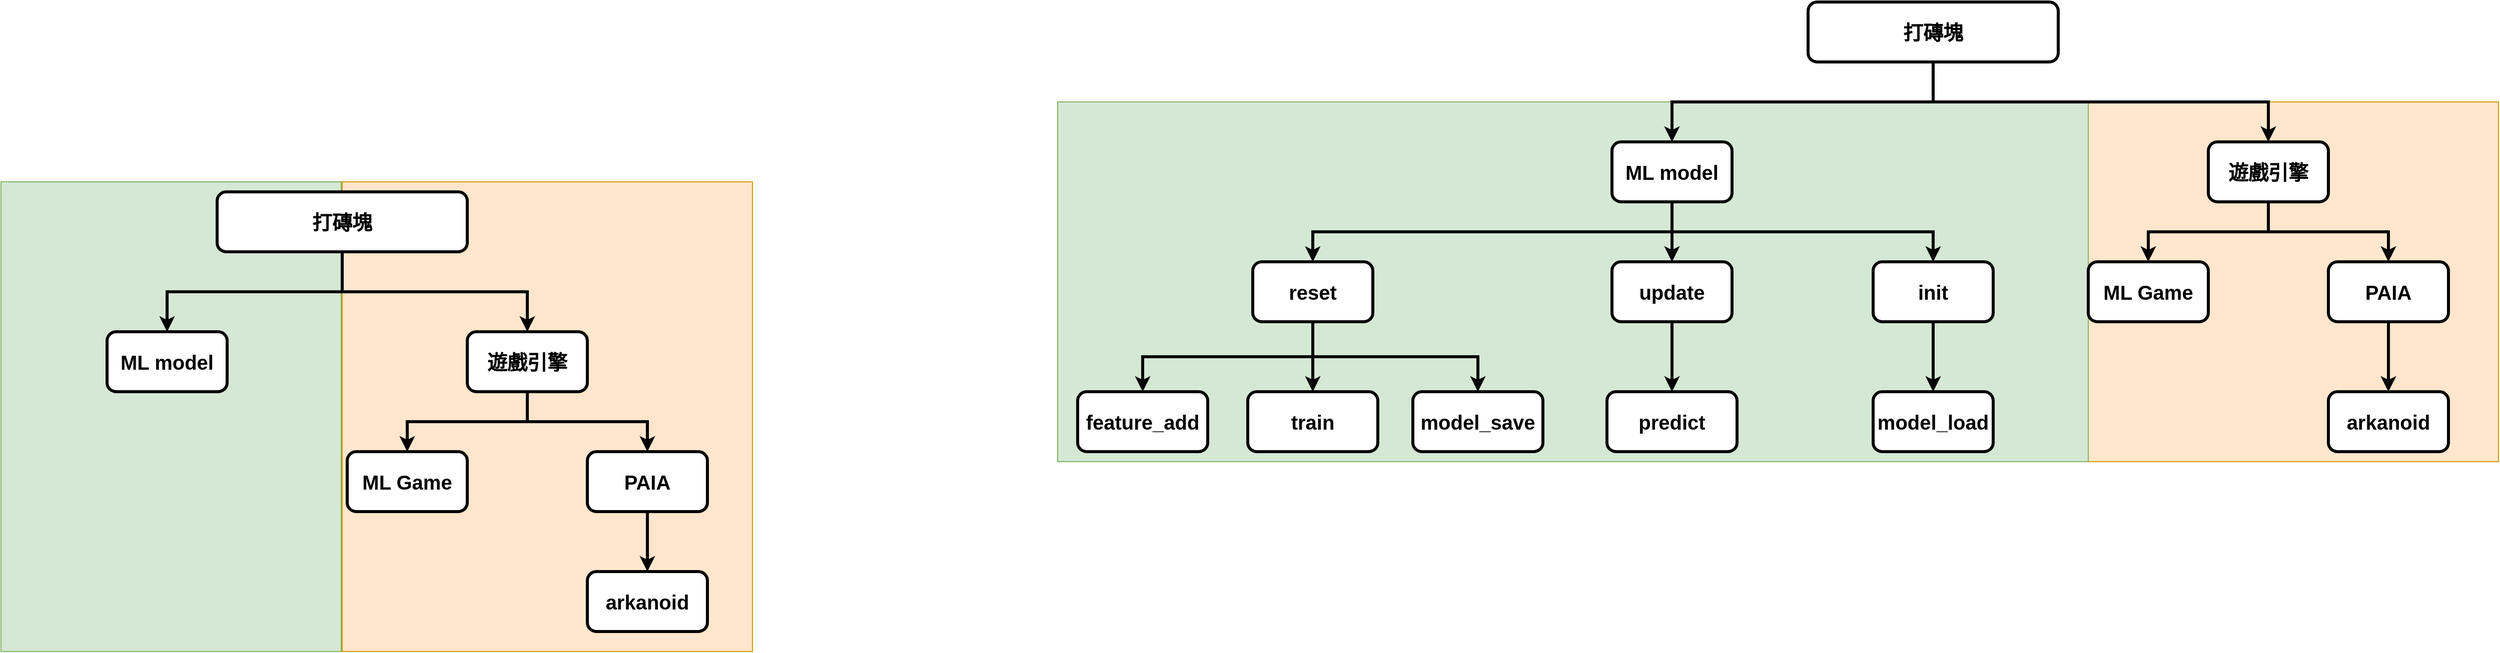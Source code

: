 <mxfile version="19.0.3" type="device" pages="5"><diagram id="xLguEZwsDJYkQflV7hNY" name="Breakdown_v2"><mxGraphModel dx="4249" dy="1723" grid="1" gridSize="10" guides="1" tooltips="1" connect="1" arrows="1" fold="1" page="1" pageScale="1" pageWidth="827" pageHeight="1169" math="0" shadow="0"><root><mxCell id="0"/><mxCell id="1" parent="0"/><mxCell id="ztx2TsLVbuwEtWZqes_R-50" value="" style="rounded=0;whiteSpace=wrap;html=1;fillColor=#ffe6cc;strokeColor=#d79b00;" parent="1" vertex="1"><mxGeometry x="660" y="130" width="410" height="360" as="geometry"/></mxCell><mxCell id="ztx2TsLVbuwEtWZqes_R-49" value="" style="rounded=0;whiteSpace=wrap;html=1;fillColor=#d5e8d4;strokeColor=#82b366;" parent="1" vertex="1"><mxGeometry x="-370" y="130" width="1030" height="360" as="geometry"/></mxCell><mxCell id="ztx2TsLVbuwEtWZqes_R-2" style="edgeStyle=orthogonalEdgeStyle;rounded=0;orthogonalLoop=1;jettySize=auto;html=1;exitX=0.5;exitY=1;exitDx=0;exitDy=0;fontSize=20;strokeWidth=3;" parent="1" source="ztx2TsLVbuwEtWZqes_R-4" target="ztx2TsLVbuwEtWZqes_R-6" edge="1"><mxGeometry relative="1" as="geometry"/></mxCell><mxCell id="ztx2TsLVbuwEtWZqes_R-3" style="edgeStyle=orthogonalEdgeStyle;rounded=0;orthogonalLoop=1;jettySize=auto;html=1;exitX=0.5;exitY=1;exitDx=0;exitDy=0;fontSize=20;strokeWidth=3;" parent="1" source="ztx2TsLVbuwEtWZqes_R-4" target="ztx2TsLVbuwEtWZqes_R-9" edge="1"><mxGeometry relative="1" as="geometry"/></mxCell><mxCell id="ztx2TsLVbuwEtWZqes_R-4" value="打磚塊" style="rounded=1;whiteSpace=wrap;html=1;strokeWidth=3;fontSize=20;fontStyle=1" parent="1" vertex="1"><mxGeometry x="380" y="30" width="250" height="60" as="geometry"/></mxCell><mxCell id="ztx2TsLVbuwEtWZqes_R-55" style="edgeStyle=orthogonalEdgeStyle;rounded=0;orthogonalLoop=1;jettySize=auto;html=1;exitX=0.5;exitY=1;exitDx=0;exitDy=0;entryX=0.5;entryY=0;entryDx=0;entryDy=0;strokeWidth=3;" parent="1" source="ztx2TsLVbuwEtWZqes_R-6" target="ztx2TsLVbuwEtWZqes_R-18" edge="1"><mxGeometry relative="1" as="geometry"/></mxCell><mxCell id="ztx2TsLVbuwEtWZqes_R-56" style="edgeStyle=orthogonalEdgeStyle;rounded=0;orthogonalLoop=1;jettySize=auto;html=1;exitX=0.5;exitY=1;exitDx=0;exitDy=0;entryX=0.5;entryY=0;entryDx=0;entryDy=0;strokeWidth=3;" parent="1" source="ztx2TsLVbuwEtWZqes_R-6" target="ztx2TsLVbuwEtWZqes_R-21" edge="1"><mxGeometry relative="1" as="geometry"/></mxCell><mxCell id="BFT3AyXMs_Bnrxz7UpJg-3" style="edgeStyle=orthogonalEdgeStyle;rounded=0;orthogonalLoop=1;jettySize=auto;html=1;exitX=0.5;exitY=1;exitDx=0;exitDy=0;fontSize=18;fontColor=#000000;startArrow=none;startFill=0;strokeColor=#000000;strokeWidth=3;" parent="1" source="ztx2TsLVbuwEtWZqes_R-6" target="BFT3AyXMs_Bnrxz7UpJg-2" edge="1"><mxGeometry relative="1" as="geometry"/></mxCell><mxCell id="ztx2TsLVbuwEtWZqes_R-6" value="ML model" style="rounded=1;whiteSpace=wrap;html=1;strokeWidth=3;fontSize=20;fontStyle=1" parent="1" vertex="1"><mxGeometry x="184" y="170" width="120" height="60" as="geometry"/></mxCell><mxCell id="ztx2TsLVbuwEtWZqes_R-7" style="edgeStyle=orthogonalEdgeStyle;rounded=0;orthogonalLoop=1;jettySize=auto;html=1;exitX=0.5;exitY=1;exitDx=0;exitDy=0;entryX=0.5;entryY=0;entryDx=0;entryDy=0;fontSize=20;strokeWidth=3;" parent="1" source="ztx2TsLVbuwEtWZqes_R-9" target="ztx2TsLVbuwEtWZqes_R-13" edge="1"><mxGeometry relative="1" as="geometry"/></mxCell><mxCell id="ztx2TsLVbuwEtWZqes_R-8" style="edgeStyle=orthogonalEdgeStyle;rounded=0;orthogonalLoop=1;jettySize=auto;html=1;exitX=0.5;exitY=1;exitDx=0;exitDy=0;entryX=0.5;entryY=0;entryDx=0;entryDy=0;fontSize=20;strokeWidth=3;" parent="1" source="ztx2TsLVbuwEtWZqes_R-9" target="ztx2TsLVbuwEtWZqes_R-22" edge="1"><mxGeometry relative="1" as="geometry"/></mxCell><mxCell id="ztx2TsLVbuwEtWZqes_R-9" value="遊戲引擎" style="rounded=1;whiteSpace=wrap;html=1;strokeWidth=3;fontSize=20;fontStyle=1" parent="1" vertex="1"><mxGeometry x="780" y="170" width="120" height="60" as="geometry"/></mxCell><mxCell id="ztx2TsLVbuwEtWZqes_R-13" value="ML Game" style="rounded=1;whiteSpace=wrap;html=1;strokeWidth=3;fontSize=20;fontStyle=1" parent="1" vertex="1"><mxGeometry x="660" y="290" width="120" height="60" as="geometry"/></mxCell><mxCell id="BFT3AyXMs_Bnrxz7UpJg-4" style="edgeStyle=orthogonalEdgeStyle;rounded=0;orthogonalLoop=1;jettySize=auto;html=1;exitX=0.5;exitY=1;exitDx=0;exitDy=0;entryX=0.5;entryY=0;entryDx=0;entryDy=0;fontSize=18;fontColor=#000000;startArrow=none;startFill=0;strokeColor=#000000;strokeWidth=3;" parent="1" source="ztx2TsLVbuwEtWZqes_R-18" target="ztx2TsLVbuwEtWZqes_R-46" edge="1"><mxGeometry relative="1" as="geometry"/></mxCell><mxCell id="ztx2TsLVbuwEtWZqes_R-18" value="update" style="rounded=1;whiteSpace=wrap;html=1;strokeWidth=3;fontSize=20;fontStyle=1" parent="1" vertex="1"><mxGeometry x="184" y="290" width="120" height="60" as="geometry"/></mxCell><mxCell id="ztx2TsLVbuwEtWZqes_R-20" style="edgeStyle=orthogonalEdgeStyle;rounded=0;orthogonalLoop=1;jettySize=auto;html=1;entryX=0.5;entryY=0;entryDx=0;entryDy=0;strokeColor=default;strokeWidth=3;align=center;verticalAlign=middle;fontFamily=Helvetica;fontSize=20;fontColor=default;labelBackgroundColor=default;endArrow=classic;" parent="1" source="ztx2TsLVbuwEtWZqes_R-21" target="ztx2TsLVbuwEtWZqes_R-23" edge="1"><mxGeometry relative="1" as="geometry"/></mxCell><mxCell id="ztx2TsLVbuwEtWZqes_R-21" value="init" style="rounded=1;whiteSpace=wrap;html=1;strokeWidth=3;fontSize=20;fontStyle=1" parent="1" vertex="1"><mxGeometry x="445" y="290" width="120" height="60" as="geometry"/></mxCell><mxCell id="QLUdPLsGy451RzC0mK_h-2" style="edgeStyle=orthogonalEdgeStyle;rounded=0;orthogonalLoop=1;jettySize=auto;html=1;exitX=0.5;exitY=1;exitDx=0;exitDy=0;entryX=0.5;entryY=0;entryDx=0;entryDy=0;fontSize=16;strokeWidth=3;" parent="1" source="ztx2TsLVbuwEtWZqes_R-22" target="QLUdPLsGy451RzC0mK_h-1" edge="1"><mxGeometry relative="1" as="geometry"/></mxCell><mxCell id="ztx2TsLVbuwEtWZqes_R-22" value="PAIA" style="rounded=1;whiteSpace=wrap;html=1;strokeWidth=3;fontSize=20;fontStyle=1" parent="1" vertex="1"><mxGeometry x="900" y="290" width="120" height="60" as="geometry"/></mxCell><mxCell id="ztx2TsLVbuwEtWZqes_R-23" value="model_load" style="rounded=1;whiteSpace=wrap;html=1;strokeWidth=3;fontSize=20;fontStyle=1" parent="1" vertex="1"><mxGeometry x="445" y="420" width="120" height="60" as="geometry"/></mxCell><mxCell id="ztx2TsLVbuwEtWZqes_R-46" value="predict" style="rounded=1;whiteSpace=wrap;html=1;strokeWidth=3;fontSize=20;fontStyle=1" parent="1" vertex="1"><mxGeometry x="179" y="420" width="130" height="60" as="geometry"/></mxCell><mxCell id="ztx2TsLVbuwEtWZqes_R-47" value="feature_add" style="rounded=1;whiteSpace=wrap;html=1;strokeWidth=3;fontSize=20;fontStyle=1" parent="1" vertex="1"><mxGeometry x="-350" y="420" width="130" height="60" as="geometry"/></mxCell><mxCell id="ztx2TsLVbuwEtWZqes_R-48" value="model_save" style="rounded=1;whiteSpace=wrap;html=1;strokeWidth=3;fontSize=20;fontStyle=1" parent="1" vertex="1"><mxGeometry x="-15" y="420" width="130" height="60" as="geometry"/></mxCell><mxCell id="ztx2TsLVbuwEtWZqes_R-60" value="train" style="rounded=1;whiteSpace=wrap;html=1;strokeWidth=3;fontSize=20;fontStyle=1" parent="1" vertex="1"><mxGeometry x="-180" y="420" width="130" height="60" as="geometry"/></mxCell><mxCell id="QLUdPLsGy451RzC0mK_h-1" value="arkanoid" style="rounded=1;whiteSpace=wrap;html=1;strokeWidth=3;fontSize=20;fontStyle=1" parent="1" vertex="1"><mxGeometry x="900" y="420" width="120" height="60" as="geometry"/></mxCell><mxCell id="QLUdPLsGy451RzC0mK_h-3" value="" style="rounded=0;whiteSpace=wrap;html=1;fillColor=#ffe6cc;strokeColor=#d79b00;" parent="1" vertex="1"><mxGeometry x="-1085" y="210" width="410" height="470" as="geometry"/></mxCell><mxCell id="QLUdPLsGy451RzC0mK_h-4" value="" style="rounded=0;whiteSpace=wrap;html=1;fillColor=#d5e8d4;strokeColor=#82b366;" parent="1" vertex="1"><mxGeometry x="-1426" y="210" width="340" height="470" as="geometry"/></mxCell><mxCell id="QLUdPLsGy451RzC0mK_h-5" style="edgeStyle=orthogonalEdgeStyle;rounded=0;orthogonalLoop=1;jettySize=auto;html=1;exitX=0.5;exitY=1;exitDx=0;exitDy=0;fontSize=20;strokeWidth=3;" parent="1" source="QLUdPLsGy451RzC0mK_h-7" target="QLUdPLsGy451RzC0mK_h-10" edge="1"><mxGeometry relative="1" as="geometry"/></mxCell><mxCell id="QLUdPLsGy451RzC0mK_h-6" style="edgeStyle=orthogonalEdgeStyle;rounded=0;orthogonalLoop=1;jettySize=auto;html=1;exitX=0.5;exitY=1;exitDx=0;exitDy=0;fontSize=20;strokeWidth=3;" parent="1" source="QLUdPLsGy451RzC0mK_h-7" target="QLUdPLsGy451RzC0mK_h-13" edge="1"><mxGeometry relative="1" as="geometry"/></mxCell><mxCell id="QLUdPLsGy451RzC0mK_h-7" value="打磚塊" style="rounded=1;whiteSpace=wrap;html=1;strokeWidth=3;fontSize=20;fontStyle=1" parent="1" vertex="1"><mxGeometry x="-1210" y="220" width="250" height="60" as="geometry"/></mxCell><mxCell id="QLUdPLsGy451RzC0mK_h-10" value="ML model" style="rounded=1;whiteSpace=wrap;html=1;strokeWidth=3;fontSize=20;fontStyle=1" parent="1" vertex="1"><mxGeometry x="-1320" y="360" width="120" height="60" as="geometry"/></mxCell><mxCell id="QLUdPLsGy451RzC0mK_h-11" style="edgeStyle=orthogonalEdgeStyle;rounded=0;orthogonalLoop=1;jettySize=auto;html=1;exitX=0.5;exitY=1;exitDx=0;exitDy=0;entryX=0.5;entryY=0;entryDx=0;entryDy=0;fontSize=20;strokeWidth=3;" parent="1" source="QLUdPLsGy451RzC0mK_h-13" target="QLUdPLsGy451RzC0mK_h-14" edge="1"><mxGeometry relative="1" as="geometry"/></mxCell><mxCell id="QLUdPLsGy451RzC0mK_h-12" style="edgeStyle=orthogonalEdgeStyle;rounded=0;orthogonalLoop=1;jettySize=auto;html=1;exitX=0.5;exitY=1;exitDx=0;exitDy=0;entryX=0.5;entryY=0;entryDx=0;entryDy=0;fontSize=20;strokeWidth=3;" parent="1" source="QLUdPLsGy451RzC0mK_h-13" target="QLUdPLsGy451RzC0mK_h-22" edge="1"><mxGeometry relative="1" as="geometry"/></mxCell><mxCell id="QLUdPLsGy451RzC0mK_h-13" value="遊戲引擎" style="rounded=1;whiteSpace=wrap;html=1;strokeWidth=3;fontSize=20;fontStyle=1" parent="1" vertex="1"><mxGeometry x="-960" y="360" width="120" height="60" as="geometry"/></mxCell><mxCell id="QLUdPLsGy451RzC0mK_h-14" value="ML Game" style="rounded=1;whiteSpace=wrap;html=1;strokeWidth=3;fontSize=20;fontStyle=1" parent="1" vertex="1"><mxGeometry x="-1080" y="480" width="120" height="60" as="geometry"/></mxCell><mxCell id="QLUdPLsGy451RzC0mK_h-21" style="edgeStyle=orthogonalEdgeStyle;rounded=0;orthogonalLoop=1;jettySize=auto;html=1;exitX=0.5;exitY=1;exitDx=0;exitDy=0;entryX=0.5;entryY=0;entryDx=0;entryDy=0;fontSize=16;strokeWidth=3;" parent="1" source="QLUdPLsGy451RzC0mK_h-22" target="QLUdPLsGy451RzC0mK_h-42" edge="1"><mxGeometry relative="1" as="geometry"/></mxCell><mxCell id="QLUdPLsGy451RzC0mK_h-22" value="PAIA" style="rounded=1;whiteSpace=wrap;html=1;strokeWidth=3;fontSize=20;fontStyle=1" parent="1" vertex="1"><mxGeometry x="-840" y="480" width="120" height="60" as="geometry"/></mxCell><mxCell id="QLUdPLsGy451RzC0mK_h-42" value="arkanoid" style="rounded=1;whiteSpace=wrap;html=1;strokeWidth=3;fontSize=20;fontStyle=1" parent="1" vertex="1"><mxGeometry x="-840" y="600" width="120" height="60" as="geometry"/></mxCell><mxCell id="BFT3AyXMs_Bnrxz7UpJg-6" style="edgeStyle=orthogonalEdgeStyle;rounded=0;orthogonalLoop=1;jettySize=auto;html=1;exitX=0.5;exitY=1;exitDx=0;exitDy=0;entryX=0.5;entryY=0;entryDx=0;entryDy=0;fontSize=18;fontColor=#000000;startArrow=none;startFill=0;strokeColor=#000000;strokeWidth=3;" parent="1" source="BFT3AyXMs_Bnrxz7UpJg-2" target="ztx2TsLVbuwEtWZqes_R-47" edge="1"><mxGeometry relative="1" as="geometry"/></mxCell><mxCell id="BFT3AyXMs_Bnrxz7UpJg-7" style="edgeStyle=orthogonalEdgeStyle;rounded=0;orthogonalLoop=1;jettySize=auto;html=1;exitX=0.5;exitY=1;exitDx=0;exitDy=0;fontSize=18;fontColor=#000000;startArrow=none;startFill=0;strokeColor=#000000;strokeWidth=3;" parent="1" source="BFT3AyXMs_Bnrxz7UpJg-2" target="ztx2TsLVbuwEtWZqes_R-60" edge="1"><mxGeometry relative="1" as="geometry"/></mxCell><mxCell id="BFT3AyXMs_Bnrxz7UpJg-8" style="edgeStyle=orthogonalEdgeStyle;rounded=0;orthogonalLoop=1;jettySize=auto;html=1;exitX=0.5;exitY=1;exitDx=0;exitDy=0;entryX=0.5;entryY=0;entryDx=0;entryDy=0;fontSize=18;fontColor=#000000;startArrow=none;startFill=0;strokeColor=#000000;strokeWidth=3;" parent="1" source="BFT3AyXMs_Bnrxz7UpJg-2" target="ztx2TsLVbuwEtWZqes_R-48" edge="1"><mxGeometry relative="1" as="geometry"/></mxCell><mxCell id="BFT3AyXMs_Bnrxz7UpJg-2" value="reset" style="rounded=1;whiteSpace=wrap;html=1;strokeWidth=3;fontSize=20;fontStyle=1" parent="1" vertex="1"><mxGeometry x="-175" y="290" width="120" height="60" as="geometry"/></mxCell></root></mxGraphModel></diagram><diagram id="VVF5AE6L4AjRwN5htOY1" name="Architecture"><mxGraphModel dx="2125" dy="861" grid="1" gridSize="10" guides="1" tooltips="1" connect="1" arrows="1" fold="1" page="1" pageScale="1" pageWidth="827" pageHeight="1169" math="0" shadow="0"><root><mxCell id="0"/><mxCell id="1" parent="0"/><mxCell id="Vw0pPJHYjgvNwVC-yGcM-1" value="" style="rounded=0;whiteSpace=wrap;html=1;strokeWidth=3;fontSize=20;fontStyle=1;fillColor=#d5e8d4;strokeColor=#82b366;" parent="1" vertex="1"><mxGeometry x="550" y="330.25" width="610" height="399.75" as="geometry"/></mxCell><mxCell id="l4Etu9k2aJ12ogXlDM8L-29" value="" style="rounded=0;whiteSpace=wrap;html=1;strokeWidth=3;fontSize=20;fontStyle=1;fillColor=#ffe6cc;strokeColor=#d79b00;gradientColor=none;" parent="1" vertex="1"><mxGeometry x="-30" y="330" width="580" height="400" as="geometry"/></mxCell><mxCell id="l4Etu9k2aJ12ogXlDM8L-31" style="edgeStyle=orthogonalEdgeStyle;rounded=0;orthogonalLoop=1;jettySize=auto;html=1;exitX=0.5;exitY=0;exitDx=0;exitDy=0;entryX=0.5;entryY=0;entryDx=0;entryDy=0;fontSize=20;fontColor=#FF0000;startArrow=none;startFill=0;strokeWidth=3;" parent="1" source="lgzS1L4oARC_mThXD1hn-1" target="l4Etu9k2aJ12ogXlDM8L-2" edge="1"><mxGeometry relative="1" as="geometry"><Array as="points"><mxPoint x="300" y="360"/><mxPoint x="645" y="360"/></Array></mxGeometry></mxCell><mxCell id="l4Etu9k2aJ12ogXlDM8L-32" style="edgeStyle=orthogonalEdgeStyle;rounded=0;orthogonalLoop=1;jettySize=auto;html=1;exitX=0.5;exitY=0;exitDx=0;exitDy=0;entryX=0.5;entryY=0;entryDx=0;entryDy=0;fontSize=20;fontColor=#FF0000;startArrow=none;startFill=0;strokeWidth=3;" parent="1" source="lgzS1L4oARC_mThXD1hn-1" target="l4Etu9k2aJ12ogXlDM8L-3" edge="1"><mxGeometry relative="1" as="geometry"><Array as="points"><mxPoint x="300" y="360"/><mxPoint x="845" y="360"/></Array></mxGeometry></mxCell><mxCell id="lgzS1L4oARC_mThXD1hn-1" value="arkanoid" style="rounded=1;whiteSpace=wrap;html=1;strokeWidth=3;fontSize=20;fontStyle=1" parent="1" vertex="1"><mxGeometry x="240" y="420" width="120" height="120" as="geometry"/></mxCell><mxCell id="ExG7jlmnMiPKZzvDOq8S-4" style="edgeStyle=orthogonalEdgeStyle;rounded=0;orthogonalLoop=1;jettySize=auto;html=1;exitX=1;exitY=0.25;exitDx=0;exitDy=0;entryX=0;entryY=0.25;entryDx=0;entryDy=0;fontSize=16;strokeWidth=3;startArrow=classic;startFill=1;" parent="1" source="ExG7jlmnMiPKZzvDOq8S-1" target="lgzS1L4oARC_mThXD1hn-1" edge="1"><mxGeometry relative="1" as="geometry"/></mxCell><mxCell id="ExG7jlmnMiPKZzvDOq8S-6" style="edgeStyle=orthogonalEdgeStyle;rounded=0;orthogonalLoop=1;jettySize=auto;html=1;exitX=1;exitY=0.5;exitDx=0;exitDy=0;entryX=0;entryY=0.5;entryDx=0;entryDy=0;fontSize=16;startArrow=classic;startFill=1;strokeWidth=3;" parent="1" source="ExG7jlmnMiPKZzvDOq8S-1" target="lgzS1L4oARC_mThXD1hn-1" edge="1"><mxGeometry relative="1" as="geometry"/></mxCell><mxCell id="ExG7jlmnMiPKZzvDOq8S-7" style="edgeStyle=orthogonalEdgeStyle;rounded=0;orthogonalLoop=1;jettySize=auto;html=1;exitX=1;exitY=0.75;exitDx=0;exitDy=0;entryX=0;entryY=0.75;entryDx=0;entryDy=0;fontSize=16;startArrow=classic;startFill=1;strokeWidth=3;" parent="1" source="ExG7jlmnMiPKZzvDOq8S-1" target="lgzS1L4oARC_mThXD1hn-1" edge="1"><mxGeometry relative="1" as="geometry"/></mxCell><mxCell id="ExG7jlmnMiPKZzvDOq8S-1" value="ML Game" style="rounded=1;whiteSpace=wrap;html=1;strokeWidth=3;fontSize=20;fontStyle=1" parent="1" vertex="1"><mxGeometry y="420" width="120" height="120" as="geometry"/></mxCell><mxCell id="ExG7jlmnMiPKZzvDOq8S-3" style="edgeStyle=orthogonalEdgeStyle;rounded=0;orthogonalLoop=1;jettySize=auto;html=1;entryX=0;entryY=0.5;entryDx=0;entryDy=0;fontSize=16;strokeWidth=3;" parent="1" source="ExG7jlmnMiPKZzvDOq8S-2" target="ExG7jlmnMiPKZzvDOq8S-1" edge="1"><mxGeometry relative="1" as="geometry"/></mxCell><mxCell id="ExG7jlmnMiPKZzvDOq8S-2" value="&lt;font color=&quot;#ff0000&quot; style=&quot;font-size: 20px;&quot;&gt;&lt;b&gt;Level&lt;br&gt;difficuty&lt;/b&gt;&lt;/font&gt;" style="text;strokeColor=none;fillColor=none;html=1;fontSize=24;fontStyle=0;verticalAlign=middle;align=center;rounded=1;shadow=0;" parent="1" vertex="1"><mxGeometry x="-220" y="460" width="100" height="40" as="geometry"/></mxCell><mxCell id="ExG7jlmnMiPKZzvDOq8S-8" value="game" style="text;html=1;align=center;verticalAlign=middle;resizable=0;points=[];autosize=1;strokeColor=none;fillColor=none;fontSize=16;" parent="1" vertex="1"><mxGeometry x="150" y="420" width="60" height="20" as="geometry"/></mxCell><mxCell id="ExG7jlmnMiPKZzvDOq8S-9" value="command&lt;span style=&quot;color: rgba(0, 0, 0, 0); font-family: monospace; font-size: 0px; text-align: start;&quot;&gt;%3CmxGraphModel%3E%3Croot%3E%3CmxCell%20id%3D%220%22%2F%3E%3CmxCell%20id%3D%221%22%20parent%3D%220%22%2F%3E%3CmxCell%20id%3D%222%22%20value%3D%22game%22%20style%3D%22text%3Bhtml%3D1%3Balign%3Dcenter%3BverticalAlign%3Dmiddle%3Bresizable%3D0%3Bpoints%3D%5B%5D%3Bautosize%3D1%3BstrokeColor%3Dnone%3BfillColor%3Dnone%3BfontSize%3D16%3B%22%20vertex%3D%221%22%20parent%3D%221%22%3E%3CmxGeometry%20x%3D%22150%22%20y%3D%22420%22%20width%3D%2260%22%20height%3D%2220%22%20as%3D%22geometry%22%2F%3E%3C%2FmxCell%3E%3C%2Froot%3E%3C%2FmxGraphModel%3E&lt;/span&gt;" style="text;html=1;align=center;verticalAlign=middle;resizable=0;points=[];autosize=1;strokeColor=none;fillColor=none;fontSize=16;" parent="1" vertex="1"><mxGeometry x="135" y="451" width="90" height="30" as="geometry"/></mxCell><mxCell id="ExG7jlmnMiPKZzvDOq8S-10" value="game view" style="text;html=1;align=center;verticalAlign=middle;resizable=0;points=[];autosize=1;strokeColor=none;fillColor=none;fontSize=16;" parent="1" vertex="1"><mxGeometry x="135" y="487" width="90" height="20" as="geometry"/></mxCell><mxCell id="Vw0pPJHYjgvNwVC-yGcM-5" value="command" style="text;html=1;align=center;verticalAlign=middle;resizable=0;points=[];autosize=1;strokeColor=none;fillColor=none;fontSize=16;" parent="1" vertex="1"><mxGeometry x="434" y="690" width="90" height="20" as="geometry"/></mxCell><mxCell id="Vw0pPJHYjgvNwVC-yGcM-6" value="scene_info" style="text;html=1;align=center;verticalAlign=middle;resizable=0;points=[];autosize=1;strokeColor=none;fillColor=none;fontSize=16;" parent="1" vertex="1"><mxGeometry x="414" y="370" width="90" height="20" as="geometry"/></mxCell><mxCell id="T8NF924S8cp3wYF6b4qK-1" value="&lt;span style=&quot;font-family: Helvetica; font-size: 20px; font-style: normal; font-variant-ligatures: normal; font-variant-caps: normal; letter-spacing: normal; orphans: 2; text-indent: 0px; text-transform: none; widows: 2; word-spacing: 0px; -webkit-text-stroke-width: 0px; text-decoration-thickness: initial; text-decoration-style: initial; text-decoration-color: initial; float: none; display: inline !important;&quot;&gt;&lt;b&gt;&lt;font color=&quot;#97d077&quot;&gt;ML model&lt;/font&gt;&lt;/b&gt;&lt;/span&gt;" style="text;html=1;fontSize=16;align=left;fillColor=none;fontColor=default;whiteSpace=wrap;labelBackgroundColor=none;" parent="1" vertex="1"><mxGeometry x="550" y="290.25" width="100" height="40" as="geometry"/></mxCell><mxCell id="l4Etu9k2aJ12ogXlDM8L-30" style="edgeStyle=orthogonalEdgeStyle;rounded=0;orthogonalLoop=1;jettySize=auto;html=1;exitX=0.5;exitY=1;exitDx=0;exitDy=0;entryX=0.5;entryY=1;entryDx=0;entryDy=0;fontSize=20;fontColor=#FF0000;startArrow=none;startFill=0;strokeWidth=3;" parent="1" source="l4Etu9k2aJ12ogXlDM8L-2" target="lgzS1L4oARC_mThXD1hn-1" edge="1"><mxGeometry relative="1" as="geometry"><Array as="points"><mxPoint x="645" y="720"/><mxPoint x="300" y="720"/></Array></mxGeometry></mxCell><mxCell id="l4Etu9k2aJ12ogXlDM8L-2" value="predict" style="rounded=1;whiteSpace=wrap;html=1;strokeWidth=3;fontSize=20;fontStyle=1" parent="1" vertex="1"><mxGeometry x="580" y="406" width="130" height="60" as="geometry"/></mxCell><mxCell id="l4Etu9k2aJ12ogXlDM8L-14" style="edgeStyle=orthogonalEdgeStyle;rounded=0;orthogonalLoop=1;jettySize=auto;html=1;exitX=0.5;exitY=1;exitDx=0;exitDy=0;entryX=0.5;entryY=0;entryDx=0;entryDy=0;fontSize=20;fontColor=#FF0000;startArrow=none;startFill=0;strokeWidth=3;" parent="1" source="l4Etu9k2aJ12ogXlDM8L-3" target="l4Etu9k2aJ12ogXlDM8L-5" edge="1"><mxGeometry relative="1" as="geometry"/></mxCell><mxCell id="l4Etu9k2aJ12ogXlDM8L-3" value="feature_add" style="rounded=1;whiteSpace=wrap;html=1;strokeWidth=3;fontSize=20;fontStyle=1" parent="1" vertex="1"><mxGeometry x="780" y="481" width="130" height="60" as="geometry"/></mxCell><mxCell id="l4Etu9k2aJ12ogXlDM8L-13" style="edgeStyle=orthogonalEdgeStyle;rounded=0;orthogonalLoop=1;jettySize=auto;html=1;entryX=0;entryY=0.5;entryDx=0;entryDy=0;fontSize=16;fontColor=#FF0000;startArrow=none;startFill=0;strokeWidth=3;" parent="1" source="l4Etu9k2aJ12ogXlDM8L-4" target="l4Etu9k2aJ12ogXlDM8L-12" edge="1"><mxGeometry relative="1" as="geometry"/></mxCell><mxCell id="l4Etu9k2aJ12ogXlDM8L-4" value="model_save" style="rounded=1;whiteSpace=wrap;html=1;strokeWidth=3;fontSize=20;fontStyle=1" parent="1" vertex="1"><mxGeometry x="998" y="660" width="130" height="60" as="geometry"/></mxCell><mxCell id="l4Etu9k2aJ12ogXlDM8L-20" style="edgeStyle=orthogonalEdgeStyle;rounded=0;orthogonalLoop=1;jettySize=auto;html=1;exitX=0.5;exitY=1;exitDx=0;exitDy=0;entryX=0;entryY=0.5;entryDx=0;entryDy=0;fontSize=20;fontColor=#FF0000;startArrow=none;startFill=0;strokeWidth=3;" parent="1" source="l4Etu9k2aJ12ogXlDM8L-5" target="l4Etu9k2aJ12ogXlDM8L-4" edge="1"><mxGeometry relative="1" as="geometry"/></mxCell><mxCell id="l4Etu9k2aJ12ogXlDM8L-5" value="train" style="rounded=1;whiteSpace=wrap;html=1;strokeWidth=3;fontSize=20;fontStyle=1" parent="1" vertex="1"><mxGeometry x="780" y="600" width="130" height="60" as="geometry"/></mxCell><mxCell id="l4Etu9k2aJ12ogXlDM8L-21" style="edgeStyle=orthogonalEdgeStyle;rounded=0;orthogonalLoop=1;jettySize=auto;html=1;exitX=0;exitY=0.5;exitDx=0;exitDy=0;entryX=1;entryY=0.5;entryDx=0;entryDy=0;fontSize=20;fontColor=#FF0000;startArrow=none;startFill=0;strokeWidth=3;" parent="1" source="l4Etu9k2aJ12ogXlDM8L-8" target="l4Etu9k2aJ12ogXlDM8L-2" edge="1"><mxGeometry relative="1" as="geometry"/></mxCell><mxCell id="l4Etu9k2aJ12ogXlDM8L-8" value="model_load" style="rounded=1;whiteSpace=wrap;html=1;strokeWidth=3;fontSize=20;fontStyle=1" parent="1" vertex="1"><mxGeometry x="998" y="406" width="130" height="60" as="geometry"/></mxCell><mxCell id="l4Etu9k2aJ12ogXlDM8L-11" style="edgeStyle=orthogonalEdgeStyle;rounded=0;orthogonalLoop=1;jettySize=auto;html=1;exitX=0;exitY=0.5;exitDx=0;exitDy=0;entryX=1;entryY=0.5;entryDx=0;entryDy=0;fontSize=16;fontColor=#FF0000;startArrow=none;startFill=0;strokeWidth=3;" parent="1" source="l4Etu9k2aJ12ogXlDM8L-10" target="l4Etu9k2aJ12ogXlDM8L-8" edge="1"><mxGeometry relative="1" as="geometry"/></mxCell><mxCell id="l4Etu9k2aJ12ogXlDM8L-10" value="&lt;font style=&quot;font-size: 20px;&quot; color=&quot;#ff0000&quot;&gt;&lt;b&gt;model.pickle&lt;/b&gt;&lt;/font&gt;" style="text;strokeColor=none;fillColor=none;html=1;fontSize=24;fontStyle=0;verticalAlign=middle;align=center;rounded=1;shadow=0;" parent="1" vertex="1"><mxGeometry x="1200" y="416" width="130" height="40" as="geometry"/></mxCell><mxCell id="l4Etu9k2aJ12ogXlDM8L-12" value="&lt;font style=&quot;font-size: 20px;&quot; color=&quot;#ff0000&quot;&gt;&lt;b&gt;model.pickle&lt;/b&gt;&lt;/font&gt;" style="text;strokeColor=none;fillColor=none;html=1;fontSize=24;fontStyle=0;verticalAlign=middle;align=center;rounded=1;shadow=0;" parent="1" vertex="1"><mxGeometry x="1191" y="670" width="129" height="40" as="geometry"/></mxCell><mxCell id="l4Etu9k2aJ12ogXlDM8L-22" value="model&lt;span style=&quot;color: rgba(0, 0, 0, 0); font-family: monospace; font-size: 0px; text-align: start;&quot;&gt;%3CmxGraphModel%3E%3Croot%3E%3CmxCell%20id%3D%220%22%2F%3E%3CmxCell%20id%3D%221%22%20parent%3D%220%22%2F%3E%3CmxCell%20id%3D%222%22%20value%3D%22features%22%20style%3D%22text%3Bhtml%3D1%3Balign%3Dcenter%3BverticalAlign%3Dmiddle%3Bresizable%3D0%3Bpoints%3D%5B%5D%3Bautosize%3D1%3BstrokeColor%3Dnone%3BfillColor%3Dnone%3BfontSize%3D16%3B%22%20vertex%3D%221%22%20parent%3D%221%22%3E%3CmxGeometry%20x%3D%22444%22%20y%3D%22270%22%20width%3D%2270%22%20height%3D%2220%22%20as%3D%22geometry%22%2F%3E%3C%2FmxCell%3E%3C%2Froot%3E%3C%2FmxGraphModel%3E&lt;/span&gt;" style="text;html=1;align=center;verticalAlign=middle;resizable=0;points=[];autosize=1;strokeColor=none;fillColor=none;fontSize=16;" parent="1" vertex="1"><mxGeometry x="885" y="695" width="60" height="30" as="geometry"/></mxCell><mxCell id="l4Etu9k2aJ12ogXlDM8L-23" value="model&lt;span style=&quot;color: rgba(0, 0, 0, 0); font-family: monospace; font-size: 0px; text-align: start;&quot;&gt;%3CmxGraphModel%3E%3Croot%3E%3CmxCell%20id%3D%220%22%2F%3E%3CmxCell%20id%3D%221%22%20parent%3D%220%22%2F%3E%3CmxCell%20id%3D%222%22%20value%3D%22features%22%20style%3D%22text%3Bhtml%3D1%3Balign%3Dcenter%3BverticalAlign%3Dmiddle%3Bresizable%3D0%3Bpoints%3D%5B%5D%3Bautosize%3D1%3BstrokeColor%3Dnone%3BfillColor%3Dnone%3BfontSize%3D16%3B%22%20vertex%3D%221%22%20parent%3D%221%22%3E%3CmxGeometry%20x%3D%22444%22%20y%3D%22270%22%20width%3D%2270%22%20height%3D%2220%22%20as%3D%22geometry%22%2F%3E%3C%2FmxCell%3E%3C%2Froot%3E%3C%2FmxGraphModel%3E&lt;/span&gt;" style="text;html=1;align=center;verticalAlign=middle;resizable=0;points=[];autosize=1;strokeColor=none;fillColor=none;fontSize=16;" parent="1" vertex="1"><mxGeometry x="860" y="406" width="60" height="30" as="geometry"/></mxCell><mxCell id="l4Etu9k2aJ12ogXlDM8L-25" value="feature" style="text;html=1;align=center;verticalAlign=middle;resizable=0;points=[];autosize=1;strokeColor=none;fillColor=none;fontSize=16;" parent="1" vertex="1"><mxGeometry x="570" y="370" width="70" height="20" as="geometry"/></mxCell><mxCell id="l4Etu9k2aJ12ogXlDM8L-28" value="features" style="text;html=1;align=center;verticalAlign=middle;resizable=0;points=[];autosize=1;strokeColor=none;fillColor=none;fontSize=16;" parent="1" vertex="1"><mxGeometry x="770" y="565" width="70" height="20" as="geometry"/></mxCell><mxCell id="l4Etu9k2aJ12ogXlDM8L-33" value="&lt;span style=&quot;font-size: 20px;&quot;&gt;&lt;b&gt;&lt;font color=&quot;#ff8000&quot;&gt;Game engine&lt;/font&gt;&lt;/b&gt;&lt;/span&gt;" style="text;html=1;fontSize=16;align=left;fillColor=none;fontColor=default;whiteSpace=wrap;labelBackgroundColor=none;" parent="1" vertex="1"><mxGeometry x="-30" y="290.25" width="150" height="40" as="geometry"/></mxCell><mxCell id="kIl9zaXMWH8xxxPG_pn6-1" value="feature" style="text;html=1;align=center;verticalAlign=middle;resizable=0;points=[];autosize=1;strokeColor=none;fillColor=none;fontSize=16;" parent="1" vertex="1"><mxGeometry x="770" y="370" width="70" height="20" as="geometry"/></mxCell><mxCell id="kIl9zaXMWH8xxxPG_pn6-3" value="scene_info" style="swimlane;fontStyle=1;childLayout=stackLayout;horizontal=1;startSize=30;horizontalStack=0;resizeParent=1;resizeParentMax=0;resizeLast=0;collapsible=1;marginBottom=0;rounded=0;shadow=0;labelBackgroundColor=none;fontSize=18;fontColor=#000000;strokeColor=#FF0000;strokeWidth=3;fillColor=none;gradientColor=none;" parent="1" vertex="1"><mxGeometry x="10" y="790" width="140" height="210" as="geometry"/></mxCell><mxCell id="kIl9zaXMWH8xxxPG_pn6-4" value="ball" style="text;strokeColor=none;fillColor=none;align=left;verticalAlign=middle;spacingLeft=4;spacingRight=4;overflow=hidden;points=[[0,0.5],[1,0.5]];portConstraint=eastwest;rotatable=0;rounded=0;shadow=0;dashed=1;labelBackgroundColor=none;fontSize=18;fontColor=#000000;fontStyle=1" parent="kIl9zaXMWH8xxxPG_pn6-3" vertex="1"><mxGeometry y="30" width="140" height="30" as="geometry"/></mxCell><mxCell id="kIl9zaXMWH8xxxPG_pn6-5" value="frame" style="text;strokeColor=none;fillColor=none;align=left;verticalAlign=middle;spacingLeft=4;spacingRight=4;overflow=hidden;points=[[0,0.5],[1,0.5]];portConstraint=eastwest;rotatable=0;rounded=0;shadow=0;dashed=1;labelBackgroundColor=none;fontSize=18;fontColor=#000000;fontStyle=1" parent="kIl9zaXMWH8xxxPG_pn6-3" vertex="1"><mxGeometry y="60" width="140" height="30" as="geometry"/></mxCell><mxCell id="kIl9zaXMWH8xxxPG_pn6-6" value="plateform" style="text;strokeColor=none;fillColor=none;align=left;verticalAlign=middle;spacingLeft=4;spacingRight=4;overflow=hidden;points=[[0,0.5],[1,0.5]];portConstraint=eastwest;rotatable=0;rounded=0;shadow=0;dashed=1;labelBackgroundColor=none;fontSize=18;fontColor=#000000;fontStyle=1" parent="kIl9zaXMWH8xxxPG_pn6-3" vertex="1"><mxGeometry y="90" width="140" height="30" as="geometry"/></mxCell><mxCell id="kIl9zaXMWH8xxxPG_pn6-8" value="bricks" style="text;strokeColor=none;fillColor=none;align=left;verticalAlign=middle;spacingLeft=4;spacingRight=4;overflow=hidden;points=[[0,0.5],[1,0.5]];portConstraint=eastwest;rotatable=0;rounded=0;shadow=0;dashed=1;labelBackgroundColor=none;fontSize=18;fontColor=#000000;fontStyle=1" parent="kIl9zaXMWH8xxxPG_pn6-3" vertex="1"><mxGeometry y="120" width="140" height="30" as="geometry"/></mxCell><mxCell id="kIl9zaXMWH8xxxPG_pn6-9" value="hard bricks" style="text;strokeColor=none;fillColor=none;align=left;verticalAlign=middle;spacingLeft=4;spacingRight=4;overflow=hidden;points=[[0,0.5],[1,0.5]];portConstraint=eastwest;rotatable=0;rounded=0;shadow=0;dashed=1;labelBackgroundColor=none;fontSize=18;fontColor=#000000;fontStyle=1" parent="kIl9zaXMWH8xxxPG_pn6-3" vertex="1"><mxGeometry y="150" width="140" height="30" as="geometry"/></mxCell><mxCell id="kIl9zaXMWH8xxxPG_pn6-41" value="status" style="text;strokeColor=none;fillColor=none;align=left;verticalAlign=middle;spacingLeft=4;spacingRight=4;overflow=hidden;points=[[0,0.5],[1,0.5]];portConstraint=eastwest;rotatable=0;rounded=0;shadow=0;dashed=1;labelBackgroundColor=none;fontSize=18;fontColor=#000000;fontStyle=1" parent="kIl9zaXMWH8xxxPG_pn6-3" vertex="1"><mxGeometry y="180" width="140" height="30" as="geometry"/></mxCell><mxCell id="kIl9zaXMWH8xxxPG_pn6-35" value="command" style="swimlane;fontStyle=1;childLayout=stackLayout;horizontal=1;startSize=30;horizontalStack=0;resizeParent=1;resizeParentMax=0;resizeLast=0;collapsible=1;marginBottom=0;rounded=1;shadow=0;labelBackgroundColor=none;fontSize=18;fontColor=#000000;strokeColor=#FF0000;strokeWidth=3;fillColor=none;gradientColor=none;arcSize=0;" parent="1" vertex="1"><mxGeometry x="384" y="790" width="140" height="180" as="geometry"/></mxCell><mxCell id="kIl9zaXMWH8xxxPG_pn6-36" value="NONE" style="text;strokeColor=none;fillColor=none;align=left;verticalAlign=middle;spacingLeft=4;spacingRight=4;overflow=hidden;points=[[0,0.5],[1,0.5]];portConstraint=eastwest;rotatable=0;rounded=0;shadow=0;dashed=1;labelBackgroundColor=none;fontSize=18;fontColor=#000000;fontStyle=1" parent="kIl9zaXMWH8xxxPG_pn6-35" vertex="1"><mxGeometry y="30" width="140" height="30" as="geometry"/></mxCell><mxCell id="kIl9zaXMWH8xxxPG_pn6-37" value="MOVE_LEFT" style="text;strokeColor=none;fillColor=none;align=left;verticalAlign=middle;spacingLeft=4;spacingRight=4;overflow=hidden;points=[[0,0.5],[1,0.5]];portConstraint=eastwest;rotatable=0;rounded=0;shadow=0;dashed=1;labelBackgroundColor=none;fontSize=18;fontColor=#000000;fontStyle=1" parent="kIl9zaXMWH8xxxPG_pn6-35" vertex="1"><mxGeometry y="60" width="140" height="30" as="geometry"/></mxCell><mxCell id="kIl9zaXMWH8xxxPG_pn6-38" value="MOVE_RIGHT" style="text;strokeColor=none;fillColor=none;align=left;verticalAlign=middle;spacingLeft=4;spacingRight=4;overflow=hidden;points=[[0,0.5],[1,0.5]];portConstraint=eastwest;rotatable=0;rounded=0;shadow=0;dashed=1;labelBackgroundColor=none;fontSize=18;fontColor=#000000;fontStyle=1" parent="kIl9zaXMWH8xxxPG_pn6-35" vertex="1"><mxGeometry y="90" width="140" height="30" as="geometry"/></mxCell><mxCell id="kIl9zaXMWH8xxxPG_pn6-39" value="SERVE_LEFT" style="text;strokeColor=none;fillColor=none;align=left;verticalAlign=middle;spacingLeft=4;spacingRight=4;overflow=hidden;points=[[0,0.5],[1,0.5]];portConstraint=eastwest;rotatable=0;rounded=0;shadow=0;dashed=1;labelBackgroundColor=none;fontSize=18;fontColor=#000000;fontStyle=1" parent="kIl9zaXMWH8xxxPG_pn6-35" vertex="1"><mxGeometry y="120" width="140" height="30" as="geometry"/></mxCell><mxCell id="kIl9zaXMWH8xxxPG_pn6-40" value="SERVE_RIGHT" style="text;strokeColor=none;fillColor=none;align=left;verticalAlign=middle;spacingLeft=4;spacingRight=4;overflow=hidden;points=[[0,0.5],[1,0.5]];portConstraint=eastwest;rotatable=0;rounded=0;shadow=0;dashed=1;labelBackgroundColor=none;fontSize=18;fontColor=#000000;fontStyle=1" parent="kIl9zaXMWH8xxxPG_pn6-35" vertex="1"><mxGeometry y="150" width="140" height="30" as="geometry"/></mxCell><mxCell id="3ZSkntBNTwI-2bkE86eW-1" value="feature" style="swimlane;fontStyle=1;childLayout=stackLayout;horizontal=1;startSize=30;horizontalStack=0;resizeParent=1;resizeParentMax=0;resizeLast=0;collapsible=1;marginBottom=0;rounded=0;shadow=0;labelBackgroundColor=none;fontSize=18;fontColor=#000000;strokeColor=#FF0000;strokeWidth=3;fillColor=none;gradientColor=none;" vertex="1" parent="1"><mxGeometry x="200" y="790" width="140" height="180" as="geometry"/></mxCell><mxCell id="3ZSkntBNTwI-2bkE86eW-2" value="map" style="text;strokeColor=none;fillColor=none;align=left;verticalAlign=middle;spacingLeft=4;spacingRight=4;overflow=hidden;points=[[0,0.5],[1,0.5]];portConstraint=eastwest;rotatable=0;rounded=0;shadow=0;dashed=1;labelBackgroundColor=none;fontSize=18;fontColor=#000000;fontStyle=1" vertex="1" parent="3ZSkntBNTwI-2bkE86eW-1"><mxGeometry y="30" width="140" height="30" as="geometry"/></mxCell><mxCell id="3ZSkntBNTwI-2bkE86eW-3" value="ball_x" style="text;strokeColor=none;fillColor=none;align=left;verticalAlign=middle;spacingLeft=4;spacingRight=4;overflow=hidden;points=[[0,0.5],[1,0.5]];portConstraint=eastwest;rotatable=0;rounded=0;shadow=0;dashed=1;labelBackgroundColor=none;fontSize=18;fontColor=#000000;fontStyle=1" vertex="1" parent="3ZSkntBNTwI-2bkE86eW-1"><mxGeometry y="60" width="140" height="30" as="geometry"/></mxCell><mxCell id="3ZSkntBNTwI-2bkE86eW-4" value="ball_y" style="text;strokeColor=none;fillColor=none;align=left;verticalAlign=middle;spacingLeft=4;spacingRight=4;overflow=hidden;points=[[0,0.5],[1,0.5]];portConstraint=eastwest;rotatable=0;rounded=0;shadow=0;dashed=1;labelBackgroundColor=none;fontSize=18;fontColor=#000000;fontStyle=1" vertex="1" parent="3ZSkntBNTwI-2bkE86eW-1"><mxGeometry y="90" width="140" height="30" as="geometry"/></mxCell><mxCell id="3ZSkntBNTwI-2bkE86eW-5" value="ball_dx" style="text;strokeColor=none;fillColor=none;align=left;verticalAlign=middle;spacingLeft=4;spacingRight=4;overflow=hidden;points=[[0,0.5],[1,0.5]];portConstraint=eastwest;rotatable=0;rounded=0;shadow=0;dashed=1;labelBackgroundColor=none;fontSize=18;fontColor=#000000;fontStyle=1" vertex="1" parent="3ZSkntBNTwI-2bkE86eW-1"><mxGeometry y="120" width="140" height="30" as="geometry"/></mxCell><mxCell id="3ZSkntBNTwI-2bkE86eW-6" value="ball_dy" style="text;strokeColor=none;fillColor=none;align=left;verticalAlign=middle;spacingLeft=4;spacingRight=4;overflow=hidden;points=[[0,0.5],[1,0.5]];portConstraint=eastwest;rotatable=0;rounded=0;shadow=0;dashed=1;labelBackgroundColor=none;fontSize=18;fontColor=#000000;fontStyle=1" vertex="1" parent="3ZSkntBNTwI-2bkE86eW-1"><mxGeometry y="150" width="140" height="30" as="geometry"/></mxCell></root></mxGraphModel></diagram><diagram id="KRM8ewHCswktfEPQRN3y" name="MSC_template"><mxGraphModel dx="3519" dy="689" grid="1" gridSize="10" guides="1" tooltips="1" connect="1" arrows="1" fold="1" page="1" pageScale="1" pageWidth="827" pageHeight="1169" math="0" shadow="0"><root><mxCell id="0"/><mxCell id="1" parent="0"/><mxCell id="tCWvyGRhd1f9hrBv6EDS-1" value="" style="whiteSpace=wrap;html=1;fillColor=#ffe6cc;strokeColor=#d79b00;strokeWidth=3;fontStyle=1;movable=1;resizable=1;rotatable=1;deletable=1;editable=1;locked=0;connectable=1;" parent="1" vertex="1"><mxGeometry x="-1964" y="313" width="940" height="2480" as="geometry"/></mxCell><mxCell id="tCWvyGRhd1f9hrBv6EDS-2" value="" style="whiteSpace=wrap;html=1;fillColor=#d5e8d4;strokeColor=#82b366;strokeWidth=3;fontStyle=1;movable=1;resizable=1;rotatable=1;deletable=1;editable=1;locked=0;connectable=1;" parent="1" vertex="1"><mxGeometry x="-2350" y="313" width="966" height="2480" as="geometry"/></mxCell><mxCell id="tCWvyGRhd1f9hrBv6EDS-5" value="ML Game" style="rounded=1;whiteSpace=wrap;html=1;fontStyle=1;strokeWidth=3;fontSize=19;movable=1;resizable=1;rotatable=1;deletable=1;editable=1;locked=0;connectable=1;" parent="1" vertex="1"><mxGeometry x="-1174" y="353" width="120" height="60" as="geometry"/></mxCell><mxCell id="tCWvyGRhd1f9hrBv6EDS-7" value="predict" style="rounded=1;whiteSpace=wrap;html=1;fontStyle=1;strokeWidth=3;fontSize=19;movable=1;resizable=1;rotatable=1;deletable=1;editable=1;locked=0;connectable=1;" parent="1" vertex="1"><mxGeometry x="-1540" y="353" width="120" height="60" as="geometry"/></mxCell><mxCell id="tCWvyGRhd1f9hrBv6EDS-8" value="&lt;font color=&quot;#ff0000&quot;&gt;&lt;span style=&quot;font-size: 22px;&quot;&gt;ML model&lt;/span&gt;&lt;/font&gt;" style="text;html=1;align=center;verticalAlign=middle;resizable=1;points=[];autosize=1;strokeColor=none;fillColor=none;fontStyle=1;movable=1;rotatable=1;deletable=1;editable=1;locked=0;connectable=1;" parent="1" vertex="1"><mxGeometry x="-1890" y="273" width="120" height="40" as="geometry"/></mxCell><mxCell id="tCWvyGRhd1f9hrBv6EDS-9" value="&lt;font color=&quot;#ff0000&quot;&gt;&lt;span style=&quot;font-size: 22px;&quot;&gt;Game engine&lt;/span&gt;&lt;/font&gt;" style="text;html=1;align=center;verticalAlign=middle;resizable=1;points=[];autosize=1;strokeColor=none;fillColor=none;fontStyle=1;movable=1;rotatable=1;deletable=1;editable=1;locked=0;connectable=1;" parent="1" vertex="1"><mxGeometry x="-1284" y="273" width="160" height="40" as="geometry"/></mxCell><mxCell id="tCWvyGRhd1f9hrBv6EDS-12" value="train" style="rounded=1;whiteSpace=wrap;html=1;fontStyle=1;strokeWidth=3;fontSize=19;movable=1;resizable=1;rotatable=1;deletable=1;editable=1;locked=0;connectable=1;" parent="1" vertex="1"><mxGeometry x="-1740" y="353" width="120" height="60" as="geometry"/></mxCell><mxCell id="tCWvyGRhd1f9hrBv6EDS-13" value="feature_add" style="rounded=1;whiteSpace=wrap;html=1;fontStyle=1;strokeWidth=3;fontSize=19;movable=1;resizable=1;rotatable=1;deletable=1;editable=1;locked=0;connectable=1;" parent="1" vertex="1"><mxGeometry x="-1920" y="353" width="120" height="60" as="geometry"/></mxCell><mxCell id="tCWvyGRhd1f9hrBv6EDS-15" value="arkanoid" style="rounded=1;whiteSpace=wrap;html=1;fontStyle=1;strokeWidth=3;fontSize=19;movable=1;resizable=1;rotatable=1;deletable=1;editable=1;locked=0;connectable=1;" parent="1" vertex="1"><mxGeometry x="-1340" y="353" width="120" height="60" as="geometry"/></mxCell><mxCell id="tCWvyGRhd1f9hrBv6EDS-19" value="model_load" style="rounded=1;whiteSpace=wrap;html=1;fontStyle=1;strokeWidth=3;fontSize=19;movable=1;resizable=1;rotatable=1;deletable=1;editable=1;locked=0;connectable=1;" parent="1" vertex="1"><mxGeometry x="-2110" y="353" width="120" height="60" as="geometry"/></mxCell><mxCell id="tCWvyGRhd1f9hrBv6EDS-20" value="model_save" style="rounded=1;whiteSpace=wrap;html=1;fontStyle=1;strokeWidth=3;fontSize=19;movable=1;resizable=1;rotatable=1;deletable=1;editable=1;locked=0;connectable=1;" parent="1" vertex="1"><mxGeometry x="-2300" y="353" width="120" height="60" as="geometry"/></mxCell><mxCell id="tCWvyGRhd1f9hrBv6EDS-21" style="edgeStyle=orthogonalEdgeStyle;rounded=0;orthogonalLoop=1;jettySize=auto;html=1;fontSize=22;fontColor=#FF0000;strokeWidth=3;endArrow=classic;endFill=1;exitX=0.5;exitY=1;exitDx=0;exitDy=0;strokeColor=#0000FF;fontStyle=1;movable=1;resizable=1;rotatable=1;deletable=1;editable=1;locked=0;connectable=1;" parent="1" edge="1"><mxGeometry relative="1" as="geometry"><mxPoint x="-1114.59" y="2813" as="targetPoint"/><mxPoint x="-1114.59" y="413" as="sourcePoint"/><Array as="points"><mxPoint x="-1114.59" y="2793"/></Array></mxGeometry></mxCell><mxCell id="4sfdQdUgdN2SUH8Cp-kl-4" style="edgeStyle=orthogonalEdgeStyle;rounded=0;orthogonalLoop=1;jettySize=auto;html=1;fontSize=22;fontColor=#FF0000;strokeWidth=3;endArrow=classic;endFill=1;exitX=0.5;exitY=1;exitDx=0;exitDy=0;strokeColor=#0000FF;fontStyle=1;movable=1;resizable=1;rotatable=1;deletable=1;editable=1;locked=0;connectable=1;" parent="1" edge="1"><mxGeometry relative="1" as="geometry"><mxPoint x="-1280.49" y="2813" as="targetPoint"/><mxPoint x="-1280.49" y="413" as="sourcePoint"/><Array as="points"><mxPoint x="-1280.49" y="2793"/></Array></mxGeometry></mxCell><mxCell id="4sfdQdUgdN2SUH8Cp-kl-5" style="edgeStyle=orthogonalEdgeStyle;rounded=0;orthogonalLoop=1;jettySize=auto;html=1;fontSize=22;fontColor=#FF0000;strokeWidth=3;endArrow=classic;endFill=1;exitX=0.5;exitY=1;exitDx=0;exitDy=0;strokeColor=#0000FF;fontStyle=1;movable=1;resizable=1;rotatable=1;deletable=1;editable=1;locked=0;connectable=1;" parent="1" edge="1"><mxGeometry relative="1" as="geometry"><mxPoint x="-1480.77" y="2813" as="targetPoint"/><mxPoint x="-1480.77" y="413" as="sourcePoint"/><Array as="points"><mxPoint x="-1480.77" y="2793"/></Array></mxGeometry></mxCell><mxCell id="4sfdQdUgdN2SUH8Cp-kl-6" style="edgeStyle=orthogonalEdgeStyle;rounded=0;orthogonalLoop=1;jettySize=auto;html=1;fontSize=22;fontColor=#FF0000;strokeWidth=3;endArrow=classic;endFill=1;exitX=0.5;exitY=1;exitDx=0;exitDy=0;strokeColor=#0000FF;fontStyle=1;movable=1;resizable=1;rotatable=1;deletable=1;editable=1;locked=0;connectable=1;" parent="1" edge="1"><mxGeometry relative="1" as="geometry"><mxPoint x="-1680.77" y="2813" as="targetPoint"/><mxPoint x="-1680.77" y="413" as="sourcePoint"/><Array as="points"><mxPoint x="-1680.77" y="2793"/></Array></mxGeometry></mxCell><mxCell id="4sfdQdUgdN2SUH8Cp-kl-7" style="edgeStyle=orthogonalEdgeStyle;rounded=0;orthogonalLoop=1;jettySize=auto;html=1;fontSize=22;fontColor=#FF0000;strokeWidth=3;endArrow=classic;endFill=1;exitX=0.5;exitY=1;exitDx=0;exitDy=0;strokeColor=#0000FF;fontStyle=1;movable=1;resizable=1;rotatable=1;deletable=1;editable=1;locked=0;connectable=1;" parent="1" edge="1"><mxGeometry relative="1" as="geometry"><mxPoint x="-1860.42" y="2813" as="targetPoint"/><mxPoint x="-1860.42" y="413" as="sourcePoint"/><Array as="points"><mxPoint x="-1860.42" y="2793"/></Array></mxGeometry></mxCell><mxCell id="4sfdQdUgdN2SUH8Cp-kl-8" style="edgeStyle=orthogonalEdgeStyle;rounded=0;orthogonalLoop=1;jettySize=auto;html=1;fontSize=22;fontColor=#FF0000;strokeWidth=3;endArrow=classic;endFill=1;exitX=0.5;exitY=1;exitDx=0;exitDy=0;strokeColor=#0000FF;fontStyle=1;movable=1;resizable=1;rotatable=1;deletable=1;editable=1;locked=0;connectable=1;" parent="1" edge="1"><mxGeometry relative="1" as="geometry"><mxPoint x="-2050.42" y="2813" as="targetPoint"/><mxPoint x="-2050.42" y="413" as="sourcePoint"/><Array as="points"><mxPoint x="-2050.42" y="2793"/></Array></mxGeometry></mxCell><mxCell id="4sfdQdUgdN2SUH8Cp-kl-9" style="edgeStyle=orthogonalEdgeStyle;rounded=0;orthogonalLoop=1;jettySize=auto;html=1;fontSize=22;fontColor=#FF0000;strokeWidth=3;endArrow=classic;endFill=1;exitX=0.5;exitY=1;exitDx=0;exitDy=0;strokeColor=#0000FF;fontStyle=1;movable=1;resizable=1;rotatable=1;deletable=1;editable=1;locked=0;connectable=1;" parent="1" edge="1"><mxGeometry relative="1" as="geometry"><mxPoint x="-2240.42" y="2813" as="targetPoint"/><mxPoint x="-2240.42" y="413" as="sourcePoint"/><Array as="points"><mxPoint x="-2240.42" y="2793"/></Array></mxGeometry></mxCell></root></mxGraphModel></diagram><diagram id="zGArhAu6ZHd1Vljx7hUd" name="MSC_1"><mxGraphModel dx="4530" dy="1148" grid="0" gridSize="10" guides="1" tooltips="1" connect="1" arrows="1" fold="1" page="0" pageScale="1" pageWidth="827" pageHeight="1169" backgroundImage="{&quot;src&quot;:&quot;data:page/id,KRM8ewHCswktfEPQRN3y&quot;}" math="0" shadow="0"><root><mxCell id="0"/><mxCell id="1" parent="0"/><mxCell id="dPRjayMa-uv_1YbP7uVz-3" style="edgeStyle=orthogonalEdgeStyle;rounded=0;orthogonalLoop=1;jettySize=auto;html=1;entryX=0.5;entryY=0;entryDx=0;entryDy=0;fontSize=20;fontColor=#97D077;startArrow=none;startFill=0;strokeWidth=3;" parent="1" source="dPRjayMa-uv_1YbP7uVz-1" target="dPRjayMa-uv_1YbP7uVz-2" edge="1"><mxGeometry relative="1" as="geometry"/></mxCell><mxCell id="dPRjayMa-uv_1YbP7uVz-1" value="" style="rounded=1;whiteSpace=wrap;html=1;fontSize=8;strokeWidth=2;fontStyle=1;arcSize=0;" parent="1" vertex="1"><mxGeometry x="-1125" y="480" width="20" height="20" as="geometry"/></mxCell><mxCell id="lDhfodSlI2stmVNikuX7-5" style="edgeStyle=orthogonalEdgeStyle;rounded=0;orthogonalLoop=1;jettySize=auto;html=1;exitX=0;exitY=0.5;exitDx=0;exitDy=0;entryX=0.5;entryY=0;entryDx=0;entryDy=0;fontSize=18;fontColor=#000000;startArrow=none;startFill=0;strokeWidth=3;" parent="1" source="dPRjayMa-uv_1YbP7uVz-2" target="lDhfodSlI2stmVNikuX7-4" edge="1"><mxGeometry relative="1" as="geometry"/></mxCell><mxCell id="dPRjayMa-uv_1YbP7uVz-2" value="" style="rounded=1;whiteSpace=wrap;html=1;fontSize=8;strokeWidth=2;fontStyle=1;arcSize=0;" parent="1" vertex="1"><mxGeometry x="-1291" y="550" width="20" height="20" as="geometry"/></mxCell><mxCell id="lDhfodSlI2stmVNikuX7-2" style="edgeStyle=orthogonalEdgeStyle;rounded=0;orthogonalLoop=1;jettySize=auto;html=1;entryX=0.5;entryY=0;entryDx=0;entryDy=0;fontSize=20;fontColor=#97D077;startArrow=none;startFill=0;strokeWidth=3;" parent="1" source="lDhfodSlI2stmVNikuX7-1" target="dPRjayMa-uv_1YbP7uVz-1" edge="1"><mxGeometry relative="1" as="geometry"/></mxCell><mxCell id="lDhfodSlI2stmVNikuX7-1" value="&lt;font color=&quot;#ff0000&quot; style=&quot;font-size: 20px;&quot;&gt;&lt;b&gt;Level&lt;br&gt;difficuty&lt;/b&gt;&lt;/font&gt;" style="text;strokeColor=none;fillColor=none;html=1;fontSize=24;fontStyle=0;verticalAlign=middle;align=center;rounded=1;shadow=0;" parent="1" vertex="1"><mxGeometry x="-980" y="430" width="100" height="40" as="geometry"/></mxCell><mxCell id="lDhfodSlI2stmVNikuX7-3" value="&lt;span style=&quot;font-weight: normal;&quot;&gt;&lt;font style=&quot;font-size: 18px;&quot;&gt;game&lt;br&gt;game_view&lt;br&gt;command&lt;br&gt;&lt;/font&gt;&lt;/span&gt;" style="text;strokeColor=none;fillColor=none;html=1;fontSize=24;fontStyle=1;verticalAlign=middle;align=center;rounded=0;shadow=0;labelBackgroundColor=none;fontColor=#000000;" parent="1" vertex="1"><mxGeometry x="-1240" y="510" width="100" height="40" as="geometry"/></mxCell><mxCell id="5IlK8JBnRWJ4YuCOVhZX-2" style="edgeStyle=orthogonalEdgeStyle;rounded=0;orthogonalLoop=1;jettySize=auto;html=1;fontSize=18;fontColor=#000000;startArrow=none;startFill=0;strokeWidth=3;" parent="1" source="lDhfodSlI2stmVNikuX7-4" target="5IlK8JBnRWJ4YuCOVhZX-1" edge="1"><mxGeometry relative="1" as="geometry"/></mxCell><mxCell id="lDhfodSlI2stmVNikuX7-4" value="" style="rounded=1;whiteSpace=wrap;html=1;fontSize=8;strokeWidth=2;fontStyle=1;arcSize=0;" parent="1" vertex="1"><mxGeometry x="-2061" y="610" width="20" height="20" as="geometry"/></mxCell><mxCell id="lDhfodSlI2stmVNikuX7-7" style="edgeStyle=orthogonalEdgeStyle;rounded=0;orthogonalLoop=1;jettySize=auto;html=1;entryX=0.5;entryY=0;entryDx=0;entryDy=0;fontSize=18;fontColor=#000000;startArrow=none;startFill=0;strokeWidth=3;" parent="1" source="lDhfodSlI2stmVNikuX7-6" target="lDhfodSlI2stmVNikuX7-4" edge="1"><mxGeometry relative="1" as="geometry"/></mxCell><mxCell id="lDhfodSlI2stmVNikuX7-6" value="&lt;font color=&quot;#ff0000&quot;&gt;&lt;span style=&quot;font-size: 20px;&quot;&gt;&lt;b&gt;model.pickle&lt;/b&gt;&lt;/span&gt;&lt;/font&gt;" style="text;strokeColor=none;fillColor=none;html=1;fontSize=24;fontStyle=0;verticalAlign=middle;align=center;rounded=1;shadow=0;" parent="1" vertex="1"><mxGeometry x="-2590" y="540" width="130" height="40" as="geometry"/></mxCell><mxCell id="5IlK8JBnRWJ4YuCOVhZX-4" style="edgeStyle=orthogonalEdgeStyle;rounded=0;orthogonalLoop=1;jettySize=auto;html=1;exitX=0;exitY=0.5;exitDx=0;exitDy=0;entryX=0.5;entryY=0;entryDx=0;entryDy=0;fontSize=18;fontColor=#000000;startArrow=none;startFill=0;strokeWidth=3;" parent="1" source="5IlK8JBnRWJ4YuCOVhZX-1" target="5IlK8JBnRWJ4YuCOVhZX-3" edge="1"><mxGeometry relative="1" as="geometry"/></mxCell><mxCell id="5IlK8JBnRWJ4YuCOVhZX-1" value="" style="rounded=1;whiteSpace=wrap;html=1;fontSize=8;strokeWidth=2;fontStyle=1;arcSize=0;" parent="1" vertex="1"><mxGeometry x="-1291" y="670" width="20" height="20" as="geometry"/></mxCell><mxCell id="5IlK8JBnRWJ4YuCOVhZX-17" style="edgeStyle=orthogonalEdgeStyle;rounded=0;orthogonalLoop=1;jettySize=auto;html=1;entryX=0.5;entryY=0;entryDx=0;entryDy=0;fontSize=18;fontColor=#000000;startArrow=none;startFill=0;strokeWidth=3;" parent="1" source="5IlK8JBnRWJ4YuCOVhZX-3" target="5IlK8JBnRWJ4YuCOVhZX-11" edge="1"><mxGeometry relative="1" as="geometry"/></mxCell><mxCell id="5IlK8JBnRWJ4YuCOVhZX-3" value="" style="rounded=1;whiteSpace=wrap;html=1;fontSize=8;strokeWidth=2;fontStyle=1;arcSize=0;" parent="1" vertex="1"><mxGeometry x="-1490" y="770" width="20" height="20" as="geometry"/></mxCell><mxCell id="5IlK8JBnRWJ4YuCOVhZX-5" value="&lt;span style=&quot;font-weight: normal;&quot;&gt;&lt;font style=&quot;font-size: 18px;&quot;&gt;feature&lt;br&gt;&lt;/font&gt;&lt;/span&gt;" style="text;strokeColor=none;fillColor=none;html=1;fontSize=24;fontStyle=1;verticalAlign=middle;align=center;rounded=0;shadow=0;labelBackgroundColor=none;fontColor=#000000;" parent="1" vertex="1"><mxGeometry x="-1432" y="680" width="100" height="40" as="geometry"/></mxCell><mxCell id="5IlK8JBnRWJ4YuCOVhZX-8" value="&lt;span style=&quot;font-weight: normal;&quot;&gt;&lt;font style=&quot;font-size: 18px;&quot;&gt;game&lt;br&gt;game_view&lt;br&gt;command&lt;br&gt;&lt;/font&gt;&lt;/span&gt;" style="text;strokeColor=none;fillColor=none;html=1;fontSize=24;fontStyle=1;verticalAlign=middle;align=center;rounded=0;shadow=0;labelBackgroundColor=none;fontColor=#000000;" parent="1" vertex="1"><mxGeometry x="-1240" y="852" width="100" height="40" as="geometry"/></mxCell><mxCell id="5IlK8JBnRWJ4YuCOVhZX-21" style="edgeStyle=orthogonalEdgeStyle;rounded=0;orthogonalLoop=1;jettySize=auto;html=1;exitX=1;exitY=0.5;exitDx=0;exitDy=0;entryX=0.5;entryY=0;entryDx=0;entryDy=0;fontSize=18;fontColor=#000000;startArrow=none;startFill=0;strokeWidth=3;" parent="1" source="5IlK8JBnRWJ4YuCOVhZX-11" target="5IlK8JBnRWJ4YuCOVhZX-18" edge="1"><mxGeometry relative="1" as="geometry"/></mxCell><mxCell id="5IlK8JBnRWJ4YuCOVhZX-11" value="" style="rounded=1;whiteSpace=wrap;html=1;fontSize=8;strokeWidth=2;fontStyle=1;arcSize=0;" parent="1" vertex="1"><mxGeometry x="-1291" y="820" width="20" height="20" as="geometry"/></mxCell><mxCell id="5IlK8JBnRWJ4YuCOVhZX-24" style="edgeStyle=orthogonalEdgeStyle;rounded=0;orthogonalLoop=1;jettySize=auto;html=1;exitX=0;exitY=0.5;exitDx=0;exitDy=0;entryX=0.5;entryY=0;entryDx=0;entryDy=0;fontSize=18;fontColor=#000000;startArrow=none;startFill=0;strokeWidth=3;" parent="1" source="5IlK8JBnRWJ4YuCOVhZX-18" target="5IlK8JBnRWJ4YuCOVhZX-23" edge="1"><mxGeometry relative="1" as="geometry"/></mxCell><mxCell id="5IlK8JBnRWJ4YuCOVhZX-18" value="" style="rounded=1;whiteSpace=wrap;html=1;fontSize=8;strokeWidth=2;fontStyle=1;arcSize=0;" parent="1" vertex="1"><mxGeometry x="-1125" y="920" width="20" height="20" as="geometry"/></mxCell><mxCell id="5IlK8JBnRWJ4YuCOVhZX-19" value="&lt;span style=&quot;font-weight: normal;&quot;&gt;&lt;font style=&quot;font-size: 18px;&quot;&gt;command&lt;br&gt;&lt;/font&gt;&lt;/span&gt;" style="text;strokeColor=none;fillColor=none;html=1;fontSize=24;fontStyle=1;verticalAlign=middle;align=center;rounded=0;shadow=0;labelBackgroundColor=none;fontColor=#000000;" parent="1" vertex="1"><mxGeometry x="-1430" y="780" width="100" height="40" as="geometry"/></mxCell><mxCell id="5IlK8JBnRWJ4YuCOVhZX-23" value="" style="rounded=1;whiteSpace=wrap;html=1;fontSize=8;strokeWidth=2;fontStyle=1;arcSize=0;" parent="1" vertex="1"><mxGeometry x="-1291" y="990" width="20" height="20" as="geometry"/></mxCell><mxCell id="5IlK8JBnRWJ4YuCOVhZX-28" style="edgeStyle=orthogonalEdgeStyle;rounded=0;orthogonalLoop=1;jettySize=auto;html=1;exitX=0;exitY=0.5;exitDx=0;exitDy=0;entryX=0.5;entryY=0;entryDx=0;entryDy=0;fontSize=18;fontColor=#000000;startArrow=none;startFill=0;strokeWidth=3;" parent="1" target="5IlK8JBnRWJ4YuCOVhZX-31" edge="1"><mxGeometry relative="1" as="geometry"><mxPoint x="-1290.5" y="1000" as="sourcePoint"/></mxGeometry></mxCell><mxCell id="5IlK8JBnRWJ4YuCOVhZX-30" style="edgeStyle=orthogonalEdgeStyle;rounded=0;orthogonalLoop=1;jettySize=auto;html=1;entryX=0.5;entryY=0;entryDx=0;entryDy=0;fontSize=18;fontColor=#000000;startArrow=none;startFill=0;strokeWidth=3;" parent="1" source="5IlK8JBnRWJ4YuCOVhZX-31" target="5IlK8JBnRWJ4YuCOVhZX-33" edge="1"><mxGeometry relative="1" as="geometry"/></mxCell><mxCell id="5IlK8JBnRWJ4YuCOVhZX-31" value="" style="rounded=1;whiteSpace=wrap;html=1;fontSize=8;strokeWidth=2;fontStyle=1;arcSize=0;" parent="1" vertex="1"><mxGeometry x="-1489.5" y="1090" width="20" height="20" as="geometry"/></mxCell><mxCell id="5IlK8JBnRWJ4YuCOVhZX-35" value="" style="rounded=0;whiteSpace=wrap;html=1;shadow=0;labelBackgroundColor=none;fontSize=18;fontColor=#000000;strokeWidth=3;fillColor=none;gradientColor=none;dashed=1;strokeColor=#FF0000;" parent="1" vertex="1"><mxGeometry x="-1510" y="640" width="420" height="720" as="geometry"/></mxCell><mxCell id="5IlK8JBnRWJ4YuCOVhZX-32" value="&lt;span style=&quot;font-weight: normal;&quot;&gt;&lt;font style=&quot;font-size: 18px;&quot;&gt;feature&lt;br&gt;&lt;/font&gt;&lt;/span&gt;" style="text;strokeColor=none;fillColor=none;html=1;fontSize=24;fontStyle=1;verticalAlign=middle;align=center;rounded=0;shadow=0;labelBackgroundColor=none;fontColor=#000000;" parent="1" vertex="1"><mxGeometry x="-1431.5" y="1000" width="100" height="40" as="geometry"/></mxCell><mxCell id="5IlK8JBnRWJ4YuCOVhZX-39" style="edgeStyle=orthogonalEdgeStyle;rounded=0;orthogonalLoop=1;jettySize=auto;html=1;exitX=0.5;exitY=1;exitDx=0;exitDy=0;fontSize=18;fontColor=#000000;startArrow=none;startFill=0;strokeWidth=3;strokeColor=#FF0000;dashed=1;" parent="1" source="5IlK8JBnRWJ4YuCOVhZX-33" target="5IlK8JBnRWJ4YuCOVhZX-35" edge="1"><mxGeometry relative="1" as="geometry"><Array as="points"><mxPoint x="-1280" y="1180"/><mxPoint x="-1280" y="1180"/></Array></mxGeometry></mxCell><mxCell id="5IlK8JBnRWJ4YuCOVhZX-33" value="" style="rounded=1;whiteSpace=wrap;html=1;fontSize=8;strokeWidth=2;fontStyle=1;arcSize=0;" parent="1" vertex="1"><mxGeometry x="-1290.5" y="1140" width="20" height="20" as="geometry"/></mxCell><mxCell id="5IlK8JBnRWJ4YuCOVhZX-34" value="&lt;span style=&quot;font-weight: normal;&quot;&gt;&lt;font style=&quot;font-size: 18px;&quot;&gt;command&lt;br&gt;&lt;/font&gt;&lt;/span&gt;" style="text;strokeColor=none;fillColor=none;html=1;fontSize=24;fontStyle=1;verticalAlign=middle;align=center;rounded=0;shadow=0;labelBackgroundColor=none;fontColor=#000000;" parent="1" vertex="1"><mxGeometry x="-1429.5" y="1100" width="100" height="40" as="geometry"/></mxCell><mxCell id="5IlK8JBnRWJ4YuCOVhZX-36" value="&lt;font color=&quot;#ff0000&quot;&gt;&lt;span style=&quot;font-size: 20px;&quot;&gt;&lt;b&gt;LOOP&lt;/b&gt;&lt;/span&gt;&lt;/font&gt;" style="text;strokeColor=none;fillColor=none;html=1;fontSize=24;fontStyle=0;verticalAlign=middle;align=center;rounded=1;shadow=0;" parent="1" vertex="1"><mxGeometry x="-1620" y="650" width="100" height="40" as="geometry"/></mxCell></root></mxGraphModel></diagram><diagram name="MSC_2" id="kObC4Y93YmveTfWpmQ65"><mxGraphModel dx="4876" dy="1378" grid="0" gridSize="10" guides="1" tooltips="1" connect="1" arrows="1" fold="1" page="0" pageScale="1" pageWidth="827" pageHeight="1169" backgroundImage="{&quot;src&quot;:&quot;data:page/id,KRM8ewHCswktfEPQRN3y&quot;}" math="0" shadow="0"><root><mxCell id="2USwF5kRWhAXhr7TJRRE-0"/><mxCell id="2USwF5kRWhAXhr7TJRRE-1" parent="2USwF5kRWhAXhr7TJRRE-0"/><mxCell id="2USwF5kRWhAXhr7TJRRE-2" style="edgeStyle=orthogonalEdgeStyle;rounded=0;orthogonalLoop=1;jettySize=auto;html=1;entryX=0.5;entryY=0;entryDx=0;entryDy=0;fontSize=20;fontColor=#97D077;startArrow=none;startFill=0;strokeWidth=3;" parent="2USwF5kRWhAXhr7TJRRE-1" source="2USwF5kRWhAXhr7TJRRE-3" target="2USwF5kRWhAXhr7TJRRE-5" edge="1"><mxGeometry relative="1" as="geometry"/></mxCell><mxCell id="2USwF5kRWhAXhr7TJRRE-3" value="" style="rounded=1;whiteSpace=wrap;html=1;fontSize=8;strokeWidth=2;fontStyle=1;arcSize=0;" parent="2USwF5kRWhAXhr7TJRRE-1" vertex="1"><mxGeometry x="-1125" y="480" width="20" height="20" as="geometry"/></mxCell><mxCell id="2USwF5kRWhAXhr7TJRRE-4" style="edgeStyle=orthogonalEdgeStyle;rounded=0;orthogonalLoop=1;jettySize=auto;html=1;exitX=0;exitY=0.5;exitDx=0;exitDy=0;entryX=0.5;entryY=0;entryDx=0;entryDy=0;fontSize=18;fontColor=#000000;startArrow=none;startFill=0;strokeWidth=3;" parent="2USwF5kRWhAXhr7TJRRE-1" source="2USwF5kRWhAXhr7TJRRE-5" target="2USwF5kRWhAXhr7TJRRE-10" edge="1"><mxGeometry relative="1" as="geometry"/></mxCell><mxCell id="2USwF5kRWhAXhr7TJRRE-5" value="" style="rounded=1;whiteSpace=wrap;html=1;fontSize=8;strokeWidth=2;fontStyle=1;arcSize=0;" parent="2USwF5kRWhAXhr7TJRRE-1" vertex="1"><mxGeometry x="-1291" y="550" width="20" height="20" as="geometry"/></mxCell><mxCell id="2USwF5kRWhAXhr7TJRRE-6" style="edgeStyle=orthogonalEdgeStyle;rounded=0;orthogonalLoop=1;jettySize=auto;html=1;entryX=0.5;entryY=0;entryDx=0;entryDy=0;fontSize=20;fontColor=#97D077;startArrow=none;startFill=0;strokeWidth=3;" parent="2USwF5kRWhAXhr7TJRRE-1" source="2USwF5kRWhAXhr7TJRRE-7" target="2USwF5kRWhAXhr7TJRRE-3" edge="1"><mxGeometry relative="1" as="geometry"/></mxCell><mxCell id="2USwF5kRWhAXhr7TJRRE-7" value="&lt;font color=&quot;#ff0000&quot; style=&quot;font-size: 20px;&quot;&gt;&lt;b&gt;Level&lt;br&gt;difficuty&lt;/b&gt;&lt;/font&gt;" style="text;strokeColor=none;fillColor=none;html=1;fontSize=24;fontStyle=0;verticalAlign=middle;align=center;rounded=1;shadow=0;" parent="2USwF5kRWhAXhr7TJRRE-1" vertex="1"><mxGeometry x="-980" y="430" width="100" height="40" as="geometry"/></mxCell><mxCell id="2USwF5kRWhAXhr7TJRRE-8" value="&lt;span style=&quot;font-weight: normal;&quot;&gt;&lt;font style=&quot;font-size: 18px;&quot;&gt;game&lt;br&gt;game_view&lt;br&gt;command&lt;br&gt;&lt;/font&gt;&lt;/span&gt;" style="text;strokeColor=none;fillColor=none;html=1;fontSize=24;fontStyle=1;verticalAlign=middle;align=center;rounded=0;shadow=0;labelBackgroundColor=none;fontColor=#000000;" parent="2USwF5kRWhAXhr7TJRRE-1" vertex="1"><mxGeometry x="-1240" y="510" width="100" height="40" as="geometry"/></mxCell><mxCell id="2USwF5kRWhAXhr7TJRRE-9" style="edgeStyle=orthogonalEdgeStyle;rounded=0;orthogonalLoop=1;jettySize=auto;html=1;fontSize=18;fontColor=#000000;startArrow=none;startFill=0;strokeWidth=3;" parent="2USwF5kRWhAXhr7TJRRE-1" source="2USwF5kRWhAXhr7TJRRE-10" target="2USwF5kRWhAXhr7TJRRE-14" edge="1"><mxGeometry relative="1" as="geometry"/></mxCell><mxCell id="2USwF5kRWhAXhr7TJRRE-10" value="" style="rounded=1;whiteSpace=wrap;html=1;fontSize=8;strokeWidth=2;fontStyle=1;arcSize=0;" parent="2USwF5kRWhAXhr7TJRRE-1" vertex="1"><mxGeometry x="-2061" y="610" width="20" height="20" as="geometry"/></mxCell><mxCell id="2USwF5kRWhAXhr7TJRRE-11" style="edgeStyle=orthogonalEdgeStyle;rounded=0;orthogonalLoop=1;jettySize=auto;html=1;entryX=0.5;entryY=0;entryDx=0;entryDy=0;fontSize=18;fontColor=#000000;startArrow=none;startFill=0;strokeWidth=3;" parent="2USwF5kRWhAXhr7TJRRE-1" source="2USwF5kRWhAXhr7TJRRE-12" target="2USwF5kRWhAXhr7TJRRE-10" edge="1"><mxGeometry relative="1" as="geometry"/></mxCell><mxCell id="2USwF5kRWhAXhr7TJRRE-12" value="&lt;font color=&quot;#ff0000&quot;&gt;&lt;span style=&quot;font-size: 20px;&quot;&gt;&lt;b&gt;model.pickle&lt;/b&gt;&lt;/span&gt;&lt;/font&gt;" style="text;strokeColor=none;fillColor=none;html=1;fontSize=24;fontStyle=0;verticalAlign=middle;align=center;rounded=1;shadow=0;" parent="2USwF5kRWhAXhr7TJRRE-1" vertex="1"><mxGeometry x="-2590" y="540" width="130" height="40" as="geometry"/></mxCell><mxCell id="2USwF5kRWhAXhr7TJRRE-13" style="edgeStyle=orthogonalEdgeStyle;rounded=0;orthogonalLoop=1;jettySize=auto;html=1;exitX=0;exitY=0.5;exitDx=0;exitDy=0;entryX=0.5;entryY=0;entryDx=0;entryDy=0;fontSize=18;fontColor=#000000;startArrow=none;startFill=0;strokeWidth=3;" parent="2USwF5kRWhAXhr7TJRRE-1" source="2USwF5kRWhAXhr7TJRRE-14" target="2USwF5kRWhAXhr7TJRRE-16" edge="1"><mxGeometry relative="1" as="geometry"/></mxCell><mxCell id="2USwF5kRWhAXhr7TJRRE-14" value="" style="rounded=1;whiteSpace=wrap;html=1;fontSize=8;strokeWidth=2;fontStyle=1;arcSize=0;" parent="2USwF5kRWhAXhr7TJRRE-1" vertex="1"><mxGeometry x="-1291" y="670" width="20" height="20" as="geometry"/></mxCell><mxCell id="2USwF5kRWhAXhr7TJRRE-15" style="edgeStyle=orthogonalEdgeStyle;rounded=0;orthogonalLoop=1;jettySize=auto;html=1;entryX=0.5;entryY=0;entryDx=0;entryDy=0;fontSize=18;fontColor=#000000;startArrow=none;startFill=0;strokeWidth=3;" parent="2USwF5kRWhAXhr7TJRRE-1" source="2USwF5kRWhAXhr7TJRRE-16" target="2USwF5kRWhAXhr7TJRRE-20" edge="1"><mxGeometry relative="1" as="geometry"/></mxCell><mxCell id="2USwF5kRWhAXhr7TJRRE-16" value="" style="rounded=1;whiteSpace=wrap;html=1;fontSize=8;strokeWidth=2;fontStyle=1;arcSize=0;" parent="2USwF5kRWhAXhr7TJRRE-1" vertex="1"><mxGeometry x="-1490" y="770" width="20" height="20" as="geometry"/></mxCell><mxCell id="2USwF5kRWhAXhr7TJRRE-17" value="&lt;span style=&quot;font-weight: normal;&quot;&gt;&lt;font style=&quot;font-size: 18px;&quot;&gt;feature&lt;br&gt;&lt;/font&gt;&lt;/span&gt;" style="text;strokeColor=none;fillColor=none;html=1;fontSize=24;fontStyle=1;verticalAlign=middle;align=center;rounded=0;shadow=0;labelBackgroundColor=none;fontColor=#000000;" parent="2USwF5kRWhAXhr7TJRRE-1" vertex="1"><mxGeometry x="-1432" y="680" width="100" height="40" as="geometry"/></mxCell><mxCell id="2USwF5kRWhAXhr7TJRRE-18" value="&lt;span style=&quot;font-weight: normal;&quot;&gt;&lt;font style=&quot;font-size: 18px;&quot;&gt;game&lt;br&gt;game_view&lt;br&gt;command&lt;br&gt;&lt;/font&gt;&lt;/span&gt;" style="text;strokeColor=none;fillColor=none;html=1;fontSize=24;fontStyle=1;verticalAlign=middle;align=center;rounded=0;shadow=0;labelBackgroundColor=none;fontColor=#000000;" parent="2USwF5kRWhAXhr7TJRRE-1" vertex="1"><mxGeometry x="-1240" y="852" width="100" height="40" as="geometry"/></mxCell><mxCell id="2USwF5kRWhAXhr7TJRRE-19" style="edgeStyle=orthogonalEdgeStyle;rounded=0;orthogonalLoop=1;jettySize=auto;html=1;exitX=1;exitY=0.5;exitDx=0;exitDy=0;entryX=0.5;entryY=0;entryDx=0;entryDy=0;fontSize=18;fontColor=#000000;startArrow=none;startFill=0;strokeWidth=3;" parent="2USwF5kRWhAXhr7TJRRE-1" source="2USwF5kRWhAXhr7TJRRE-20" target="2USwF5kRWhAXhr7TJRRE-22" edge="1"><mxGeometry relative="1" as="geometry"/></mxCell><mxCell id="2USwF5kRWhAXhr7TJRRE-20" value="" style="rounded=1;whiteSpace=wrap;html=1;fontSize=8;strokeWidth=2;fontStyle=1;arcSize=0;" parent="2USwF5kRWhAXhr7TJRRE-1" vertex="1"><mxGeometry x="-1291" y="820" width="20" height="20" as="geometry"/></mxCell><mxCell id="2USwF5kRWhAXhr7TJRRE-21" style="edgeStyle=orthogonalEdgeStyle;rounded=0;orthogonalLoop=1;jettySize=auto;html=1;exitX=0;exitY=0.5;exitDx=0;exitDy=0;entryX=0.5;entryY=0;entryDx=0;entryDy=0;fontSize=18;fontColor=#000000;startArrow=none;startFill=0;strokeWidth=3;" parent="2USwF5kRWhAXhr7TJRRE-1" source="2USwF5kRWhAXhr7TJRRE-22" target="2USwF5kRWhAXhr7TJRRE-24" edge="1"><mxGeometry relative="1" as="geometry"/></mxCell><mxCell id="2USwF5kRWhAXhr7TJRRE-22" value="" style="rounded=1;whiteSpace=wrap;html=1;fontSize=8;strokeWidth=2;fontStyle=1;arcSize=0;" parent="2USwF5kRWhAXhr7TJRRE-1" vertex="1"><mxGeometry x="-1125" y="920" width="20" height="20" as="geometry"/></mxCell><mxCell id="2USwF5kRWhAXhr7TJRRE-23" value="&lt;span style=&quot;font-weight: normal;&quot;&gt;&lt;font style=&quot;font-size: 18px;&quot;&gt;command&lt;br&gt;&lt;/font&gt;&lt;/span&gt;" style="text;strokeColor=none;fillColor=none;html=1;fontSize=24;fontStyle=1;verticalAlign=middle;align=center;rounded=0;shadow=0;labelBackgroundColor=none;fontColor=#000000;" parent="2USwF5kRWhAXhr7TJRRE-1" vertex="1"><mxGeometry x="-1430" y="780" width="100" height="40" as="geometry"/></mxCell><mxCell id="NSVWDdfL5ci2DLMabltJ-2" style="edgeStyle=orthogonalEdgeStyle;rounded=0;orthogonalLoop=1;jettySize=auto;html=1;exitX=0;exitY=0.5;exitDx=0;exitDy=0;entryX=0.5;entryY=0;entryDx=0;entryDy=0;fontSize=20;fontColor=#FF0000;startArrow=none;startFill=0;strokeColor=#000000;strokeWidth=3;" parent="2USwF5kRWhAXhr7TJRRE-1" source="2USwF5kRWhAXhr7TJRRE-24" target="NSVWDdfL5ci2DLMabltJ-1" edge="1"><mxGeometry relative="1" as="geometry"/></mxCell><mxCell id="2USwF5kRWhAXhr7TJRRE-24" value="" style="rounded=1;whiteSpace=wrap;html=1;fontSize=8;strokeWidth=2;fontStyle=1;arcSize=0;" parent="2USwF5kRWhAXhr7TJRRE-1" vertex="1"><mxGeometry x="-1291" y="990" width="20" height="20" as="geometry"/></mxCell><mxCell id="NSVWDdfL5ci2DLMabltJ-0" value="&lt;font size=&quot;1&quot; color=&quot;#ff0000&quot;&gt;&lt;b style=&quot;font-size: 20px;&quot;&gt;status == GAME_OVER or GAME_PASS&lt;/b&gt;&lt;/font&gt;" style="text;html=1;strokeColor=none;fillColor=none;align=center;verticalAlign=middle;whiteSpace=wrap;rounded=0;shadow=0;labelBackgroundColor=none;fontSize=18;fontColor=#000000;" parent="2USwF5kRWhAXhr7TJRRE-1" vertex="1"><mxGeometry x="-1685" y="936" width="383" height="27" as="geometry"/></mxCell><mxCell id="NSVWDdfL5ci2DLMabltJ-5" style="edgeStyle=orthogonalEdgeStyle;rounded=0;orthogonalLoop=1;jettySize=auto;html=1;exitX=1;exitY=0.5;exitDx=0;exitDy=0;entryX=0.5;entryY=0;entryDx=0;entryDy=0;fontSize=20;fontColor=#FF0000;startArrow=none;startFill=0;strokeColor=#000000;strokeWidth=3;" parent="2USwF5kRWhAXhr7TJRRE-1" source="NSVWDdfL5ci2DLMabltJ-1" target="NSVWDdfL5ci2DLMabltJ-4" edge="1"><mxGeometry relative="1" as="geometry"><Array as="points"><mxPoint x="-1850" y="1053"/><mxPoint x="-1682" y="1053"/></Array></mxGeometry></mxCell><mxCell id="NSVWDdfL5ci2DLMabltJ-1" value="" style="rounded=1;whiteSpace=wrap;html=1;fontSize=8;strokeWidth=2;fontStyle=1;arcSize=0;" parent="2USwF5kRWhAXhr7TJRRE-1" vertex="1"><mxGeometry x="-1870" y="1041" width="20" height="20" as="geometry"/></mxCell><mxCell id="NSVWDdfL5ci2DLMabltJ-3" value="&lt;span style=&quot;font-weight: normal;&quot;&gt;&lt;font style=&quot;font-size: 18px;&quot;&gt;feature&lt;br&gt;&lt;/font&gt;&lt;/span&gt;" style="text;strokeColor=none;fillColor=none;html=1;fontSize=24;fontStyle=1;verticalAlign=middle;align=center;rounded=0;shadow=0;labelBackgroundColor=none;fontColor=#000000;" parent="2USwF5kRWhAXhr7TJRRE-1" vertex="1"><mxGeometry x="-1612" y="998" width="100" height="40" as="geometry"/></mxCell><mxCell id="NSVWDdfL5ci2DLMabltJ-8" style="edgeStyle=orthogonalEdgeStyle;rounded=0;orthogonalLoop=1;jettySize=auto;html=1;exitX=0;exitY=0.5;exitDx=0;exitDy=0;entryX=0.5;entryY=0;entryDx=0;entryDy=0;fontSize=20;fontColor=#FF0000;startArrow=none;startFill=0;strokeColor=#000000;strokeWidth=3;" parent="2USwF5kRWhAXhr7TJRRE-1" source="NSVWDdfL5ci2DLMabltJ-4" target="NSVWDdfL5ci2DLMabltJ-7" edge="1"><mxGeometry relative="1" as="geometry"/></mxCell><mxCell id="NSVWDdfL5ci2DLMabltJ-4" value="" style="rounded=1;whiteSpace=wrap;html=1;fontSize=8;strokeWidth=2;fontStyle=1;arcSize=0;" parent="2USwF5kRWhAXhr7TJRRE-1" vertex="1"><mxGeometry x="-1692" y="1098" width="20" height="20" as="geometry"/></mxCell><mxCell id="NSVWDdfL5ci2DLMabltJ-6" value="&lt;span style=&quot;font-weight: normal;&quot;&gt;&lt;font style=&quot;font-size: 18px;&quot;&gt;features&lt;br&gt;&lt;/font&gt;&lt;/span&gt;" style="text;strokeColor=none;fillColor=none;html=1;fontSize=24;fontStyle=1;verticalAlign=middle;align=center;rounded=0;shadow=0;labelBackgroundColor=none;fontColor=#000000;" parent="2USwF5kRWhAXhr7TJRRE-1" vertex="1"><mxGeometry x="-1822" y="1052" width="100" height="40" as="geometry"/></mxCell><mxCell id="NSVWDdfL5ci2DLMabltJ-12" style="edgeStyle=orthogonalEdgeStyle;rounded=0;orthogonalLoop=1;jettySize=auto;html=1;exitX=0;exitY=0.5;exitDx=0;exitDy=0;entryX=1;entryY=0.5;entryDx=0;entryDy=0;fontSize=20;fontColor=#FF0000;startArrow=none;startFill=0;strokeColor=#000000;strokeWidth=3;" parent="2USwF5kRWhAXhr7TJRRE-1" source="NSVWDdfL5ci2DLMabltJ-7" target="NSVWDdfL5ci2DLMabltJ-11" edge="1"><mxGeometry relative="1" as="geometry"/></mxCell><mxCell id="NSVWDdfL5ci2DLMabltJ-7" value="" style="rounded=1;whiteSpace=wrap;html=1;fontSize=8;strokeWidth=2;fontStyle=1;arcSize=0;" parent="2USwF5kRWhAXhr7TJRRE-1" vertex="1"><mxGeometry x="-2251" y="1141" width="20" height="20" as="geometry"/></mxCell><mxCell id="NSVWDdfL5ci2DLMabltJ-9" value="&lt;span style=&quot;font-weight: normal;&quot;&gt;&lt;font style=&quot;font-size: 18px;&quot;&gt;model&lt;br&gt;&lt;/font&gt;&lt;/span&gt;" style="text;strokeColor=none;fillColor=none;html=1;fontSize=24;fontStyle=1;verticalAlign=middle;align=center;rounded=0;shadow=0;labelBackgroundColor=none;fontColor=#000000;" parent="2USwF5kRWhAXhr7TJRRE-1" vertex="1"><mxGeometry x="-2026" y="1107" width="100" height="40" as="geometry"/></mxCell><mxCell id="NSVWDdfL5ci2DLMabltJ-11" value="&lt;font color=&quot;#ff0000&quot;&gt;&lt;span style=&quot;font-size: 20px;&quot;&gt;&lt;b&gt;model.pickle&lt;/b&gt;&lt;/span&gt;&lt;/font&gt;" style="text;strokeColor=none;fillColor=none;html=1;fontSize=24;fontStyle=0;verticalAlign=middle;align=center;rounded=1;shadow=0;" parent="2USwF5kRWhAXhr7TJRRE-1" vertex="1"><mxGeometry x="-2541" y="1131" width="130" height="40" as="geometry"/></mxCell></root></mxGraphModel></diagram></mxfile>